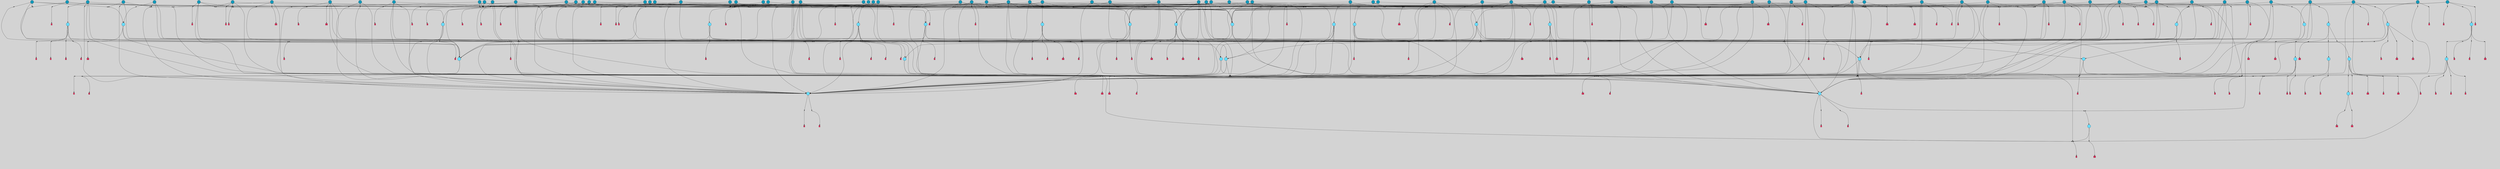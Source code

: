 // File exported with GEGELATI v1.3.1
// On the 2024-04-08 17:41:25
// With the File::TPGGraphDotExporter
digraph{
	graph[pad = "0.212, 0.055" bgcolor = lightgray]
	node[shape=circle style = filled label = ""]
		T7 [fillcolor="#66ddff"]
		T9 [fillcolor="#66ddff"]
		T11 [fillcolor="#66ddff"]
		T24 [fillcolor="#66ddff"]
		T59 [fillcolor="#66ddff"]
		T95 [fillcolor="#66ddff"]
		T102 [fillcolor="#66ddff"]
		T111 [fillcolor="#66ddff"]
		T214 [fillcolor="#66ddff"]
		T242 [fillcolor="#66ddff"]
		T258 [fillcolor="#66ddff"]
		T283 [fillcolor="#66ddff"]
		T320 [fillcolor="#66ddff"]
		T321 [fillcolor="#66ddff"]
		T322 [fillcolor="#66ddff"]
		T323 [fillcolor="#1199bb"]
		T324 [fillcolor="#66ddff"]
		T325 [fillcolor="#66ddff"]
		T326 [fillcolor="#66ddff"]
		T327 [fillcolor="#66ddff"]
		T407 [fillcolor="#66ddff"]
		T415 [fillcolor="#1199bb"]
		T20 [fillcolor="#1199bb"]
		T424 [fillcolor="#1199bb"]
		T429 [fillcolor="#66ddff"]
		T440 [fillcolor="#66ddff"]
		T466 [fillcolor="#1199bb"]
		T487 [fillcolor="#66ddff"]
		T488 [fillcolor="#1199bb"]
		T504 [fillcolor="#1199bb"]
		T506 [fillcolor="#1199bb"]
		T517 [fillcolor="#1199bb"]
		T532 [fillcolor="#1199bb"]
		T537 [fillcolor="#1199bb"]
		T538 [fillcolor="#1199bb"]
		T540 [fillcolor="#66ddff"]
		T542 [fillcolor="#1199bb"]
		T543 [fillcolor="#1199bb"]
		T552 [fillcolor="#66ddff"]
		T556 [fillcolor="#66ddff"]
		T558 [fillcolor="#1199bb"]
		T560 [fillcolor="#1199bb"]
		T561 [fillcolor="#1199bb"]
		T566 [fillcolor="#1199bb"]
		T569 [fillcolor="#1199bb"]
		T570 [fillcolor="#1199bb"]
		T572 [fillcolor="#66ddff"]
		T577 [fillcolor="#1199bb"]
		T581 [fillcolor="#1199bb"]
		T583 [fillcolor="#1199bb"]
		T584 [fillcolor="#1199bb"]
		T585 [fillcolor="#66ddff"]
		T586 [fillcolor="#1199bb"]
		T589 [fillcolor="#1199bb"]
		T592 [fillcolor="#66ddff"]
		T594 [fillcolor="#1199bb"]
		T595 [fillcolor="#1199bb"]
		T597 [fillcolor="#1199bb"]
		T598 [fillcolor="#1199bb"]
		T599 [fillcolor="#1199bb"]
		T600 [fillcolor="#1199bb"]
		T602 [fillcolor="#1199bb"]
		T603 [fillcolor="#1199bb"]
		T606 [fillcolor="#1199bb"]
		T610 [fillcolor="#1199bb"]
		T612 [fillcolor="#1199bb"]
		T614 [fillcolor="#1199bb"]
		T615 [fillcolor="#1199bb"]
		T616 [fillcolor="#1199bb"]
		T618 [fillcolor="#1199bb"]
		T619 [fillcolor="#1199bb"]
		T620 [fillcolor="#66ddff"]
		T622 [fillcolor="#1199bb"]
		T550 [fillcolor="#1199bb"]
		T623 [fillcolor="#66ddff"]
		T624 [fillcolor="#66ddff"]
		T625 [fillcolor="#66ddff"]
		T629 [fillcolor="#1199bb"]
		T630 [fillcolor="#1199bb"]
		T634 [fillcolor="#1199bb"]
		T639 [fillcolor="#1199bb"]
		T641 [fillcolor="#1199bb"]
		T642 [fillcolor="#1199bb"]
		T646 [fillcolor="#1199bb"]
		T647 [fillcolor="#1199bb"]
		T648 [fillcolor="#1199bb"]
		T649 [fillcolor="#1199bb"]
		T650 [fillcolor="#1199bb"]
		T651 [fillcolor="#1199bb"]
		T459 [fillcolor="#1199bb"]
		T652 [fillcolor="#1199bb"]
		T653 [fillcolor="#1199bb"]
		T655 [fillcolor="#1199bb"]
		T656 [fillcolor="#1199bb"]
		T657 [fillcolor="#1199bb"]
		T658 [fillcolor="#1199bb"]
		T659 [fillcolor="#1199bb"]
		T660 [fillcolor="#1199bb"]
		T661 [fillcolor="#1199bb"]
		T662 [fillcolor="#1199bb"]
		T663 [fillcolor="#1199bb"]
		T664 [fillcolor="#1199bb"]
		T665 [fillcolor="#1199bb"]
		T666 [fillcolor="#1199bb"]
		T667 [fillcolor="#1199bb"]
		T668 [fillcolor="#1199bb"]
		T669 [fillcolor="#1199bb"]
		T670 [fillcolor="#1199bb"]
		T671 [fillcolor="#1199bb"]
		T672 [fillcolor="#1199bb"]
		T673 [fillcolor="#1199bb"]
		T674 [fillcolor="#1199bb"]
		T675 [fillcolor="#1199bb"]
		T676 [fillcolor="#1199bb"]
		T677 [fillcolor="#1199bb"]
		T678 [fillcolor="#1199bb"]
		T679 [fillcolor="#1199bb"]
		P7006 [fillcolor="#cccccc" shape=point] //-3|
		I7006 [shape=box style=invis label="1|6&2|7#0|7&#92;n10|2&0|7#1|3&#92;n9|6&2|7#2|2&#92;n5|3&0|7#0|7&#92;n1|6&2|3#0|0&#92;n2|3&2|3#2|2&#92;n5|1&2|6#0|6&#92;n"]
		P7006 -> I7006[style=invis]
		A5053 [fillcolor="#ff3366" shape=box margin=0.03 width=0 height=0 label="7"]
		T7 -> P7006 -> A5053
		P7007 [fillcolor="#cccccc" shape=point] //5|
		I7007 [shape=box style=invis label="0|5&2|3#0|1&#92;n0|6&2|1#2|4&#92;n6|2&2|6#0|7&#92;n7|4&0|3#0|1&#92;n5|4&0|7#1|6&#92;n9|1&0|5#2|2&#92;n6|3&2|3#1|7&#92;n11|7&2|4#1|6&#92;n2|5&0|1#0|0&#92;n4|7&0|0#0|2&#92;n6|2&0|6#0|0&#92;n2|1&2|6#2|4&#92;n10|0&2|0#1|0&#92;n6|6&2|4#0|6&#92;n"]
		P7007 -> I7007[style=invis]
		A5054 [fillcolor="#ff3366" shape=box margin=0.03 width=0 height=0 label="8"]
		T7 -> P7007 -> A5054
		P7008 [fillcolor="#cccccc" shape=point] //-6|
		I7008 [shape=box style=invis label="11|1&0|7#2|0&#92;n10|4&0|1#1|0&#92;n4|3&2|4#2|1&#92;n0|5&2|0#0|0&#92;n6|1&0|0#0|3&#92;n8|2&2|0#0|4&#92;n11|4&2|0#1|6&#92;n7|0&2|6#2|3&#92;n5|3&2|6#2|0&#92;n2|0&2|0#0|4&#92;n"]
		P7008 -> I7008[style=invis]
		A5055 [fillcolor="#ff3366" shape=box margin=0.03 width=0 height=0 label="9"]
		T9 -> P7008 -> A5055
		P7009 [fillcolor="#cccccc" shape=point] //2|
		I7009 [shape=box style=invis label="6|3&2|7#1|4&#92;n8|6&0|0#2|5&#92;n2|1&0|2#0|3&#92;n8|7&0|6#0|4&#92;n2|1&2|0#0|1&#92;n0|0&2|2#2|3&#92;n6|6&0|7#2|1&#92;n6|1&0|7#2|6&#92;n5|4&2|7#0|4&#92;n0|3&0|4#2|0&#92;n11|0&2|0#2|5&#92;n4|5&2|5#2|4&#92;n5|7&0|6#0|4&#92;n9|7&2|5#0|3&#92;n5|4&2|1#0|3&#92;n5|3&0|1#1|7&#92;n0|4&0|3#2|5&#92;n"]
		P7009 -> I7009[style=invis]
		A5056 [fillcolor="#ff3366" shape=box margin=0.03 width=0 height=0 label="10"]
		T9 -> P7009 -> A5056
		P7010 [fillcolor="#cccccc" shape=point] //6|
		I7010 [shape=box style=invis label="3|0&2|7#2|2&#92;n3|2&0|4#2|5&#92;n5|1&0|2#1|0&#92;n8|7&0|1#2|0&#92;n8|5&0|3#0|6&#92;n0|2&0|2#2|3&#92;n1|5&2|5#0|5&#92;n5|6&0|6#0|7&#92;n6|7&0|0#2|6&#92;n1|2&2|3#0|0&#92;n7|7&2|3#0|4&#92;n0|7&2|7#0|6&#92;n1|0&2|2#2|7&#92;n4|4&0|1#0|0&#92;n"]
		P7010 -> I7010[style=invis]
		A5057 [fillcolor="#ff3366" shape=box margin=0.03 width=0 height=0 label="11"]
		T11 -> P7010 -> A5057
		P7011 [fillcolor="#cccccc" shape=point] //-4|
		I7011 [shape=box style=invis label="4|1&0|4#2|6&#92;n1|2&2|2#2|0&#92;n1|2&2|0#0|6&#92;n8|4&2|3#2|5&#92;n5|5&2|1#1|0&#92;n"]
		P7011 -> I7011[style=invis]
		A5058 [fillcolor="#ff3366" shape=box margin=0.03 width=0 height=0 label="12"]
		T11 -> P7011 -> A5058
		P7012 [fillcolor="#cccccc" shape=point] //1|
		I7012 [shape=box style=invis label="5|1&0|6#2|7&#92;n2|4&0|4#2|2&#92;n0|6&0|5#0|4&#92;n10|6&2|5#1|6&#92;n9|3&0|1#1|7&#92;n10|3&2|2#1|0&#92;n5|0&0|0#2|1&#92;n11|3&2|3#1|5&#92;n10|3&0|1#1|0&#92;n2|4&0|1#0|1&#92;n0|2&0|3#2|4&#92;n9|2&2|1#2|5&#92;n11|7&2|6#2|6&#92;n"]
		P7012 -> I7012[style=invis]
		T24 -> P7012 -> T7
		P7013 [fillcolor="#cccccc" shape=point] //5|
		I7013 [shape=box style=invis label="3|0&2|0#0|1&#92;n3|0&0|7#0|1&#92;n5|3&0|2#2|6&#92;n4|4&2|4#2|6&#92;n11|2&0|7#1|6&#92;n2|7&2|2#2|5&#92;n9|3&2|6#2|7&#92;n7|7&0|0#0|4&#92;n6|1&2|4#2|3&#92;n5|4&2|0#1|6&#92;n1|3&0|7#0|4&#92;n"]
		P7013 -> I7013[style=invis]
		A5059 [fillcolor="#ff3366" shape=box margin=0.03 width=0 height=0 label="7"]
		T24 -> P7013 -> A5059
		P7014 [fillcolor="#cccccc" shape=point] //-2|
		I7014 [shape=box style=invis label="4|1&0|4#0|3&#92;n4|2&0|5#2|0&#92;n5|5&2|6#0|5&#92;n1|4&0|1#0|2&#92;n6|3&2|7#1|5&#92;n0|4&2|0#0|3&#92;n8|5&2|5#1|2&#92;n10|7&2|7#1|1&#92;n3|4&0|0#2|1&#92;n3|6&2|5#2|5&#92;n8|3&0|1#0|7&#92;n10|0&2|7#1|3&#92;n4|1&2|4#0|1&#92;n9|3&2|0#0|4&#92;n3|6&2|0#0|4&#92;n1|2&0|6#2|1&#92;n4|0&2|1#2|2&#92;n"]
		P7014 -> I7014[style=invis]
		A5060 [fillcolor="#ff3366" shape=box margin=0.03 width=0 height=0 label="14"]
		T24 -> P7014 -> A5060
		P7015 [fillcolor="#cccccc" shape=point] //8|
		I7015 [shape=box style=invis label="9|0&0|1#2|0&#92;n10|1&2|5#1|4&#92;n8|2&2|6#0|4&#92;n4|5&0|3#0|1&#92;n2|4&2|5#2|3&#92;n4|2&2|2#0|2&#92;n7|5&0|2#0|0&#92;n8|2&2|1#1|3&#92;n8|7&0|7#2|1&#92;n1|1&0|0#0|7&#92;n5|6&2|5#1|0&#92;n6|3&2|5#0|0&#92;n11|4&0|3#2|6&#92;n1|2&2|4#0|7&#92;n5|6&0|1#2|0&#92;n11|3&0|2#0|7&#92;n"]
		P7015 -> I7015[style=invis]
		A5061 [fillcolor="#ff3366" shape=box margin=0.03 width=0 height=0 label="6"]
		T59 -> P7015 -> A5061
		T59 -> P7013
		T59 -> P7008
		T59 -> P7013
		P7016 [fillcolor="#cccccc" shape=point] //4|
		I7016 [shape=box style=invis label="4|3&0|6#0|3&#92;n5|7&2|3#2|2&#92;n5|6&0|7#1|2&#92;n1|4&2|6#0|3&#92;n8|4&2|1#2|5&#92;n9|5&2|4#1|4&#92;n2|4&0|5#0|7&#92;n10|0&0|6#1|3&#92;n3|0&0|6#0|2&#92;n2|7&2|7#2|6&#92;n5|2&0|5#1|5&#92;n10|4&2|5#1|7&#92;n4|0&0|4#2|4&#92;n11|1&0|4#2|6&#92;n10|6&2|0#1|4&#92;n9|7&0|3#1|4&#92;n4|5&2|7#0|6&#92;n11|5&2|6#2|3&#92;n0|3&0|5#0|1&#92;n"]
		P7016 -> I7016[style=invis]
		A5062 [fillcolor="#ff3366" shape=box margin=0.03 width=0 height=0 label="13"]
		T95 -> P7016 -> A5062
		P7017 [fillcolor="#cccccc" shape=point] //8|
		I7017 [shape=box style=invis label="9|7&0|5#2|5&#92;n3|3&2|3#0|2&#92;n9|5&2|2#1|0&#92;n2|3&0|6#0|3&#92;n4|4&2|5#2|7&#92;n11|3&2|0#1|5&#92;n6|6&2|1#2|2&#92;n4|6&0|1#2|2&#92;n2|5&2|7#2|2&#92;n7|7&2|2#2|3&#92;n6|5&0|3#2|6&#92;n6|7&0|6#0|2&#92;n"]
		P7017 -> I7017[style=invis]
		A5063 [fillcolor="#ff3366" shape=box margin=0.03 width=0 height=0 label="14"]
		T95 -> P7017 -> A5063
		P7018 [fillcolor="#cccccc" shape=point] //2|
		I7018 [shape=box style=invis label="4|1&0|4#2|6&#92;n5|5&2|1#1|0&#92;n1|0&2|0#0|6&#92;n8|4&2|3#2|5&#92;n"]
		P7018 -> I7018[style=invis]
		T95 -> P7018 -> T11
		P7019 [fillcolor="#cccccc" shape=point] //-9|
		I7019 [shape=box style=invis label="2|0&2|0#2|1&#92;n4|4&2|4#2|6&#92;n9|1&0|3#1|7&#92;n5|3&0|2#2|6&#92;n2|7&2|2#2|5&#92;n5|4&2|0#1|6&#92;n3|0&0|7#0|1&#92;n1|3&0|7#0|4&#92;n11|6&2|2#0|7&#92;n7|7&0|0#0|4&#92;n11|0&0|7#1|6&#92;n9|3&2|6#2|7&#92;n"]
		P7019 -> I7019[style=invis]
		A5064 [fillcolor="#ff3366" shape=box margin=0.03 width=0 height=0 label="7"]
		T95 -> P7019 -> A5064
		P7020 [fillcolor="#cccccc" shape=point] //-8|
		I7020 [shape=box style=invis label="7|5&0|4#2|4&#92;n"]
		P7020 -> I7020[style=invis]
		A5065 [fillcolor="#ff3366" shape=box margin=0.03 width=0 height=0 label="3"]
		T95 -> P7020 -> A5065
		P7021 [fillcolor="#cccccc" shape=point] //7|
		I7021 [shape=box style=invis label="3|3&2|7#0|4&#92;n4|3&2|6#0|3&#92;n8|4&0|6#1|2&#92;n5|6&2|3#0|4&#92;n0|7&2|1#0|5&#92;n8|7&2|2#2|5&#92;n9|1&0|0#1|0&#92;n10|1&2|1#1|4&#92;n10|5&0|6#1|7&#92;n5|2&2|3#0|4&#92;n2|0&2|6#2|7&#92;n1|7&0|1#0|7&#92;n"]
		P7021 -> I7021[style=invis]
		A5066 [fillcolor="#ff3366" shape=box margin=0.03 width=0 height=0 label="2"]
		T102 -> P7021 -> A5066
		T102 -> P7020
		P7022 [fillcolor="#cccccc" shape=point] //8|
		I7022 [shape=box style=invis label="7|0&0|2#1|4&#92;n8|1&2|3#0|5&#92;n0|6&0|5#0|5&#92;n3|7&2|1#0|6&#92;n9|4&2|7#1|6&#92;n1|7&2|5#2|2&#92;n8|5&2|0#0|3&#92;n0|2&0|2#0|0&#92;n3|5&0|2#0|3&#92;n"]
		P7022 -> I7022[style=invis]
		A5067 [fillcolor="#ff3366" shape=box margin=0.03 width=0 height=0 label="5"]
		T102 -> P7022 -> A5067
		P7023 [fillcolor="#cccccc" shape=point] //-5|
		I7023 [shape=box style=invis label="0|0&2|3#0|2&#92;n10|5&0|6#1|3&#92;n7|3&0|6#2|3&#92;n3|4&0|6#0|6&#92;n10|5&0|2#1|1&#92;n5|0&0|1#0|3&#92;n6|6&2|5#1|5&#92;n7|4&0|2#1|7&#92;n5|7&0|1#2|5&#92;n1|5&0|0#0|3&#92;n7|5&2|1#2|6&#92;n9|0&0|2#0|0&#92;n4|0&2|4#0|0&#92;n4|6&0|0#2|3&#92;n3|1&0|6#2|5&#92;n7|7&2|1#2|3&#92;n9|4&2|2#0|6&#92;n"]
		P7023 -> I7023[style=invis]
		T111 -> P7023 -> T9
		P7024 [fillcolor="#cccccc" shape=point] //7|
		I7024 [shape=box style=invis label="7|4&2|1#2|0&#92;n4|1&2|4#2|3&#92;n5|0&2|0#2|2&#92;n6|1&2|4#2|6&#92;n"]
		P7024 -> I7024[style=invis]
		A5068 [fillcolor="#ff3366" shape=box margin=0.03 width=0 height=0 label="9"]
		T111 -> P7024 -> A5068
		P7025 [fillcolor="#cccccc" shape=point] //2|
		I7025 [shape=box style=invis label="3|0&2|0#0|1&#92;n11|2&0|7#1|6&#92;n8|7&2|4#0|5&#92;n5|3&0|2#2|6&#92;n4|4&2|4#2|6&#92;n3|0&0|7#0|1&#92;n2|7&2|2#2|5&#92;n9|3&2|6#2|7&#92;n7|7&0|0#0|4&#92;n6|1&2|4#1|3&#92;n5|4&2|0#1|6&#92;n1|3&0|7#0|4&#92;n"]
		P7025 -> I7025[style=invis]
		A5069 [fillcolor="#ff3366" shape=box margin=0.03 width=0 height=0 label="7"]
		T111 -> P7025 -> A5069
		T111 -> P7008
		P7026 [fillcolor="#cccccc" shape=point] //6|
		I7026 [shape=box style=invis label="9|4&2|7#0|6&#92;n8|4&0|1#1|0&#92;n1|3&0|0#2|1&#92;n2|4&0|6#2|2&#92;n5|1&2|5#0|7&#92;n3|0&0|3#2|6&#92;n2|2&2|6#0|2&#92;n8|4&0|4#2|2&#92;n5|1&2|4#0|3&#92;n9|4&0|6#0|6&#92;n5|0&2|2#1|5&#92;n11|7&0|0#1|1&#92;n0|4&0|3#0|3&#92;n7|7&2|4#2|5&#92;n1|5&0|1#2|1&#92;n"]
		P7026 -> I7026[style=invis]
		A5070 [fillcolor="#ff3366" shape=box margin=0.03 width=0 height=0 label="1"]
		T214 -> P7026 -> A5070
		P7027 [fillcolor="#cccccc" shape=point] //5|
		I7027 [shape=box style=invis label="9|4&2|3#1|3&#92;n0|4&2|4#0|5&#92;n6|1&2|6#2|5&#92;n4|0&0|5#2|0&#92;n"]
		P7027 -> I7027[style=invis]
		A5071 [fillcolor="#ff3366" shape=box margin=0.03 width=0 height=0 label="7"]
		T214 -> P7027 -> A5071
		P7028 [fillcolor="#cccccc" shape=point] //8|
		I7028 [shape=box style=invis label="9|0&0|1#2|0&#92;n10|1&2|5#1|4&#92;n8|2&2|6#0|4&#92;n2|4&2|5#2|3&#92;n4|2&2|2#0|2&#92;n7|5&0|2#0|0&#92;n8|2&2|1#1|3&#92;n8|7&0|7#2|1&#92;n1|1&0|0#0|7&#92;n5|6&2|5#1|0&#92;n6|6&2|5#0|0&#92;n11|4&0|3#2|6&#92;n4|2&2|4#0|7&#92;n5|6&0|1#2|0&#92;n11|3&0|2#0|7&#92;n"]
		P7028 -> I7028[style=invis]
		A5072 [fillcolor="#ff3366" shape=box margin=0.03 width=0 height=0 label="6"]
		T214 -> P7028 -> A5072
		P7029 [fillcolor="#cccccc" shape=point] //10|
		I7029 [shape=box style=invis label="4|5&2|7#2|1&#92;n1|7&2|3#0|6&#92;n3|5&2|2#0|3&#92;n10|3&0|7#1|4&#92;n7|1&0|4#2|6&#92;n10|2&0|3#1|7&#92;n9|5&2|0#0|4&#92;n4|0&0|3#2|7&#92;n11|4&2|6#1|2&#92;n5|4&2|7#0|2&#92;n2|6&2|4#0|0&#92;n6|5&0|7#2|1&#92;n5|3&2|3#1|6&#92;n10|7&2|0#1|2&#92;n"]
		P7029 -> I7029[style=invis]
		A5073 [fillcolor="#ff3366" shape=box margin=0.03 width=0 height=0 label="5"]
		T214 -> P7029 -> A5073
		P7030 [fillcolor="#cccccc" shape=point] //5|
		I7030 [shape=box style=invis label="3|0&2|0#0|1&#92;n3|0&0|7#0|1&#92;n5|3&0|2#2|6&#92;n4|4&2|4#2|6&#92;n11|2&0|7#1|6&#92;n2|7&2|2#2|5&#92;n9|3&2|6#2|7&#92;n7|7&0|0#0|4&#92;n6|1&2|4#2|3&#92;n5|4&2|0#1|6&#92;n1|3&0|7#0|4&#92;n"]
		P7030 -> I7030[style=invis]
		A5074 [fillcolor="#ff3366" shape=box margin=0.03 width=0 height=0 label="7"]
		T214 -> P7030 -> A5074
		P7031 [fillcolor="#cccccc" shape=point] //5|
		I7031 [shape=box style=invis label="1|6&2|7#0|7&#92;n9|2&2|7#2|2&#92;n10|2&0|7#1|3&#92;n5|3&0|7#0|7&#92;n7|0&2|7#2|2&#92;n1|6&2|3#0|0&#92;n2|3&2|3#2|2&#92;n"]
		P7031 -> I7031[style=invis]
		A5075 [fillcolor="#ff3366" shape=box margin=0.03 width=0 height=0 label="7"]
		T242 -> P7031 -> A5075
		P7032 [fillcolor="#cccccc" shape=point] //-8|
		I7032 [shape=box style=invis label="7|5&0|2#2|1&#92;n1|0&2|6#0|0&#92;n7|1&2|6#1|1&#92;n8|7&0|3#1|6&#92;n3|7&2|3#2|4&#92;n"]
		P7032 -> I7032[style=invis]
		A5076 [fillcolor="#ff3366" shape=box margin=0.03 width=0 height=0 label="2"]
		T242 -> P7032 -> A5076
		P7033 [fillcolor="#cccccc" shape=point] //-3|
		I7033 [shape=box style=invis label="1|1&2|1#0|1&#92;n1|4&0|0#2|4&#92;n11|0&2|3#0|2&#92;n11|6&0|4#0|1&#92;n5|2&0|6#1|5&#92;n3|7&2|6#2|7&#92;n7|7&0|1#2|1&#92;n9|5&2|2#2|0&#92;n6|5&2|6#1|4&#92;n0|7&0|5#2|4&#92;n8|1&0|0#2|3&#92;n0|5&0|3#0|5&#92;n2|0&2|4#0|5&#92;n7|5&2|7#1|3&#92;n8|3&0|0#1|2&#92;n"]
		P7033 -> I7033[style=invis]
		A5077 [fillcolor="#ff3366" shape=box margin=0.03 width=0 height=0 label="1"]
		T242 -> P7033 -> A5077
		P7034 [fillcolor="#cccccc" shape=point] //2|
		I7034 [shape=box style=invis label="9|1&2|3#0|1&#92;n5|3&2|4#2|7&#92;n11|0&2|3#0|4&#92;n7|0&2|4#0|4&#92;n5|2&2|0#2|4&#92;n7|3&0|7#0|5&#92;n"]
		P7034 -> I7034[style=invis]
		A5078 [fillcolor="#ff3366" shape=box margin=0.03 width=0 height=0 label="2"]
		T258 -> P7034 -> A5078
		T258 -> P7008
		P7035 [fillcolor="#cccccc" shape=point] //-5|
		I7035 [shape=box style=invis label="8|7&0|3#0|3&#92;n6|4&2|1#0|5&#92;n2|2&2|6#2|0&#92;n4|7&2|0#2|3&#92;n10|5&2|1#1|5&#92;n2|0&0|7#2|0&#92;n5|3&2|2#2|0&#92;n6|7&0|0#1|0&#92;n"]
		P7035 -> I7035[style=invis]
		A5079 [fillcolor="#ff3366" shape=box margin=0.03 width=0 height=0 label="1"]
		T258 -> P7035 -> A5079
		T258 -> P7018
		T258 -> P7031
		P7036 [fillcolor="#cccccc" shape=point] //-10|
		I7036 [shape=box style=invis label="11|0&0|6#2|7&#92;n4|1&2|1#2|5&#92;n4|6&2|3#0|3&#92;n0|2&2|3#2|3&#92;n0|6&0|5#0|4&#92;n3|5&0|3#0|7&#92;n5|3&2|5#0|2&#92;n11|3&0|7#1|1&#92;n10|3&2|2#1|5&#92;n0|7&2|6#2|6&#92;n9|3&0|1#1|7&#92;n2|4&0|1#0|1&#92;n"]
		P7036 -> I7036[style=invis]
		T283 -> P7036 -> T7
		P7037 [fillcolor="#cccccc" shape=point] //3|
		I7037 [shape=box style=invis label="7|2&0|2#2|4&#92;n0|4&0|6#2|7&#92;n9|0&0|1#2|2&#92;n8|6&0|0#1|0&#92;n"]
		P7037 -> I7037[style=invis]
		A5080 [fillcolor="#ff3366" shape=box margin=0.03 width=0 height=0 label="3"]
		T283 -> P7037 -> A5080
		P7038 [fillcolor="#cccccc" shape=point] //1|
		I7038 [shape=box style=invis label="0|4&0|1#0|1&#92;n10|5&2|5#1|6&#92;n7|7&2|5#2|2&#92;n9|5&0|7#2|7&#92;n8|4&0|3#2|7&#92;n11|0&2|3#0|5&#92;n7|0&0|0#0|1&#92;n4|2&0|4#0|5&#92;n5|1&0|6#2|7&#92;n11|3&0|7#1|3&#92;n"]
		P7038 -> I7038[style=invis]
		T283 -> P7038 -> T7
		P7039 [fillcolor="#cccccc" shape=point] //-4|
		I7039 [shape=box style=invis label="4|1&0|4#2|6&#92;n1|2&2|2#2|0&#92;n1|2&2|0#0|6&#92;n8|4&2|3#2|5&#92;n5|5&2|1#1|0&#92;n"]
		P7039 -> I7039[style=invis]
		A5081 [fillcolor="#ff3366" shape=box margin=0.03 width=0 height=0 label="12"]
		T320 -> P7039 -> A5081
		P7040 [fillcolor="#cccccc" shape=point] //-9|
		I7040 [shape=box style=invis label="2|0&2|0#2|1&#92;n4|4&2|4#2|6&#92;n9|1&0|3#1|7&#92;n5|3&0|2#2|6&#92;n2|7&2|2#2|5&#92;n5|4&2|0#1|6&#92;n3|0&0|7#0|1&#92;n1|3&0|7#0|4&#92;n11|6&2|2#0|7&#92;n7|7&0|0#0|4&#92;n11|0&0|7#1|6&#92;n9|3&2|6#2|7&#92;n"]
		P7040 -> I7040[style=invis]
		A5082 [fillcolor="#ff3366" shape=box margin=0.03 width=0 height=0 label="7"]
		T321 -> P7040 -> A5082
		P7041 [fillcolor="#cccccc" shape=point] //6|
		I7041 [shape=box style=invis label="3|0&2|7#2|2&#92;n3|2&0|4#2|5&#92;n5|1&0|2#1|0&#92;n8|7&0|1#2|0&#92;n8|5&0|3#0|6&#92;n0|2&0|2#2|3&#92;n1|5&2|5#0|5&#92;n5|6&0|6#0|7&#92;n6|7&0|0#2|6&#92;n1|2&2|3#0|0&#92;n7|7&2|3#0|4&#92;n0|7&2|7#0|6&#92;n1|0&2|2#2|7&#92;n4|4&0|1#0|0&#92;n"]
		P7041 -> I7041[style=invis]
		A5083 [fillcolor="#ff3366" shape=box margin=0.03 width=0 height=0 label="11"]
		T320 -> P7041 -> A5083
		P7042 [fillcolor="#cccccc" shape=point] //2|
		I7042 [shape=box style=invis label="4|1&0|4#2|6&#92;n5|5&2|1#1|0&#92;n1|0&2|0#0|6&#92;n8|4&2|3#2|5&#92;n"]
		P7042 -> I7042[style=invis]
		T321 -> P7042 -> T320
		P7043 [fillcolor="#cccccc" shape=point] //-3|
		I7043 [shape=box style=invis label="4|5&0|0#0|0&#92;n4|7&0|0#0|2&#92;n0|6&2|1#2|4&#92;n9|1&0|5#2|2&#92;n10|0&2|0#1|0&#92;n6|6&2|4#0|6&#92;n2|5&0|1#0|0&#92;n6|3&2|3#1|7&#92;n11|7&2|4#1|6&#92;n6|2&2|6#0|1&#92;n6|2&0|0#0|0&#92;n9|1&2|6#2|4&#92;n10|4&0|3#1|1&#92;n5|4&2|7#1|6&#92;n"]
		P7043 -> I7043[style=invis]
		T323 -> P7043 -> T321
		P7044 [fillcolor="#cccccc" shape=point] //5|
		I7044 [shape=box style=invis label="0|5&2|3#0|1&#92;n0|6&2|1#2|4&#92;n6|2&2|6#0|7&#92;n7|4&0|3#0|1&#92;n5|4&0|7#1|6&#92;n9|1&0|5#2|2&#92;n6|3&2|3#1|7&#92;n11|7&2|4#1|6&#92;n2|5&0|1#0|0&#92;n4|7&0|0#0|2&#92;n6|2&0|6#0|0&#92;n2|1&2|6#2|4&#92;n10|0&2|0#1|0&#92;n6|6&2|4#0|6&#92;n"]
		P7044 -> I7044[style=invis]
		A5084 [fillcolor="#ff3366" shape=box margin=0.03 width=0 height=0 label="8"]
		T322 -> P7044 -> A5084
		P7045 [fillcolor="#cccccc" shape=point] //8|
		I7045 [shape=box style=invis label="9|7&0|5#2|5&#92;n3|3&2|3#0|2&#92;n9|5&2|2#1|0&#92;n2|3&0|6#0|3&#92;n4|4&2|5#2|7&#92;n11|3&2|0#1|5&#92;n6|6&2|1#2|2&#92;n4|6&0|1#2|2&#92;n2|5&2|7#2|2&#92;n7|7&2|2#2|3&#92;n6|5&0|3#2|6&#92;n6|7&0|6#0|2&#92;n"]
		P7045 -> I7045[style=invis]
		A5085 [fillcolor="#ff3366" shape=box margin=0.03 width=0 height=0 label="14"]
		T321 -> P7045 -> A5085
		P7046 [fillcolor="#cccccc" shape=point] //-3|
		I7046 [shape=box style=invis label="1|6&2|7#0|7&#92;n10|2&0|7#1|3&#92;n9|6&2|7#2|2&#92;n5|3&0|7#0|7&#92;n1|6&2|3#0|0&#92;n2|3&2|3#2|2&#92;n5|1&2|6#0|6&#92;n"]
		P7046 -> I7046[style=invis]
		A5086 [fillcolor="#ff3366" shape=box margin=0.03 width=0 height=0 label="7"]
		T322 -> P7046 -> A5086
		P7047 [fillcolor="#cccccc" shape=point] //-8|
		I7047 [shape=box style=invis label="7|5&0|4#2|4&#92;n"]
		P7047 -> I7047[style=invis]
		A5087 [fillcolor="#ff3366" shape=box margin=0.03 width=0 height=0 label="3"]
		T321 -> P7047 -> A5087
		P7048 [fillcolor="#cccccc" shape=point] //4|
		I7048 [shape=box style=invis label="4|3&0|6#0|3&#92;n5|7&2|3#2|2&#92;n5|6&0|7#1|2&#92;n1|4&2|6#0|3&#92;n8|4&2|1#2|5&#92;n9|5&2|4#1|4&#92;n2|4&0|5#0|7&#92;n10|0&0|6#1|3&#92;n3|0&0|6#0|2&#92;n2|7&2|7#2|6&#92;n5|2&0|5#1|5&#92;n10|4&2|5#1|7&#92;n4|0&0|4#2|4&#92;n11|1&0|4#2|6&#92;n10|6&2|0#1|4&#92;n9|7&0|3#1|4&#92;n4|5&2|7#0|6&#92;n11|5&2|6#2|3&#92;n0|3&0|5#0|1&#92;n"]
		P7048 -> I7048[style=invis]
		A5088 [fillcolor="#ff3366" shape=box margin=0.03 width=0 height=0 label="13"]
		T321 -> P7048 -> A5088
		P7049 [fillcolor="#cccccc" shape=point] //1|
		I7049 [shape=box style=invis label="0|4&0|1#0|1&#92;n10|5&2|5#1|6&#92;n7|7&2|5#2|2&#92;n9|5&0|7#2|7&#92;n8|4&0|3#2|7&#92;n11|0&2|3#0|5&#92;n7|0&0|0#0|1&#92;n4|2&0|4#0|5&#92;n5|1&0|6#2|7&#92;n11|3&0|7#1|3&#92;n"]
		P7049 -> I7049[style=invis]
		T323 -> P7049 -> T322
		P7050 [fillcolor="#cccccc" shape=point] //4|
		I7050 [shape=box style=invis label="4|3&0|6#0|3&#92;n5|7&2|3#2|2&#92;n5|6&0|7#1|2&#92;n1|4&2|6#0|3&#92;n8|4&2|1#2|5&#92;n9|5&2|4#1|4&#92;n2|4&0|5#0|7&#92;n10|0&0|6#1|3&#92;n3|0&0|6#0|2&#92;n2|7&2|7#2|6&#92;n5|2&0|5#1|5&#92;n10|4&2|5#1|7&#92;n4|0&0|4#2|4&#92;n11|1&0|4#2|6&#92;n10|6&2|0#1|4&#92;n9|7&0|3#1|4&#92;n4|5&2|7#0|6&#92;n11|5&2|6#2|3&#92;n0|3&0|5#0|1&#92;n"]
		P7050 -> I7050[style=invis]
		A5089 [fillcolor="#ff3366" shape=box margin=0.03 width=0 height=0 label="13"]
		T323 -> P7050 -> A5089
		P7051 [fillcolor="#cccccc" shape=point] //-9|
		I7051 [shape=box style=invis label="2|0&2|0#2|1&#92;n4|4&2|4#2|6&#92;n9|1&0|3#1|7&#92;n5|3&0|2#2|6&#92;n2|7&2|2#2|5&#92;n5|4&2|0#1|6&#92;n3|0&0|7#0|1&#92;n1|3&0|7#0|4&#92;n11|6&2|2#0|7&#92;n7|7&0|0#0|4&#92;n11|0&0|7#1|6&#92;n9|3&2|6#2|7&#92;n"]
		P7051 -> I7051[style=invis]
		A5090 [fillcolor="#ff3366" shape=box margin=0.03 width=0 height=0 label="7"]
		T325 -> P7051 -> A5090
		P7052 [fillcolor="#cccccc" shape=point] //-4|
		I7052 [shape=box style=invis label="4|1&0|4#2|6&#92;n1|2&2|2#2|0&#92;n1|2&2|0#0|6&#92;n8|4&2|3#2|5&#92;n5|5&2|1#1|0&#92;n"]
		P7052 -> I7052[style=invis]
		A5091 [fillcolor="#ff3366" shape=box margin=0.03 width=0 height=0 label="12"]
		T324 -> P7052 -> A5091
		P7053 [fillcolor="#cccccc" shape=point] //6|
		I7053 [shape=box style=invis label="3|0&2|7#2|2&#92;n3|2&0|4#2|5&#92;n5|1&0|2#1|0&#92;n8|7&0|1#2|0&#92;n8|5&0|3#0|6&#92;n0|2&0|2#2|3&#92;n1|5&2|5#0|5&#92;n5|6&0|6#0|7&#92;n6|7&0|0#2|6&#92;n1|2&2|3#0|0&#92;n7|7&2|3#0|4&#92;n0|7&2|7#0|6&#92;n1|0&2|2#2|7&#92;n4|4&0|1#0|0&#92;n"]
		P7053 -> I7053[style=invis]
		A5092 [fillcolor="#ff3366" shape=box margin=0.03 width=0 height=0 label="11"]
		T324 -> P7053 -> A5092
		P7054 [fillcolor="#cccccc" shape=point] //2|
		I7054 [shape=box style=invis label="4|1&0|4#2|6&#92;n5|5&2|1#1|0&#92;n1|0&2|0#0|6&#92;n8|4&2|3#2|5&#92;n"]
		P7054 -> I7054[style=invis]
		T325 -> P7054 -> T324
		P7055 [fillcolor="#cccccc" shape=point] //4|
		I7055 [shape=box style=invis label="4|3&0|6#0|3&#92;n5|7&2|3#2|2&#92;n5|6&0|7#1|2&#92;n1|4&2|6#0|3&#92;n8|4&2|1#2|5&#92;n9|5&2|4#1|4&#92;n2|4&0|5#0|7&#92;n10|0&0|6#1|3&#92;n3|0&0|6#0|2&#92;n2|7&2|7#2|6&#92;n5|2&0|5#1|5&#92;n10|4&2|5#1|7&#92;n4|0&0|4#2|4&#92;n11|1&0|4#2|6&#92;n10|6&2|0#1|4&#92;n9|7&0|3#1|4&#92;n4|5&2|7#0|6&#92;n11|5&2|6#2|3&#92;n0|3&0|5#0|1&#92;n"]
		P7055 -> I7055[style=invis]
		A5093 [fillcolor="#ff3366" shape=box margin=0.03 width=0 height=0 label="13"]
		T325 -> P7055 -> A5093
		P7056 [fillcolor="#cccccc" shape=point] //-3|
		I7056 [shape=box style=invis label="4|5&0|0#0|0&#92;n4|7&0|0#0|2&#92;n0|6&2|1#2|4&#92;n9|1&0|5#2|2&#92;n10|0&2|0#1|0&#92;n6|6&2|4#0|6&#92;n2|5&0|1#0|0&#92;n6|3&2|3#1|7&#92;n11|7&2|4#1|6&#92;n6|2&2|6#0|1&#92;n6|2&0|0#0|0&#92;n9|1&2|6#2|4&#92;n10|4&0|3#1|1&#92;n5|4&2|7#1|6&#92;n"]
		P7056 -> I7056[style=invis]
		T327 -> P7056 -> T325
		P7057 [fillcolor="#cccccc" shape=point] //5|
		I7057 [shape=box style=invis label="0|5&2|3#0|1&#92;n0|6&2|1#2|4&#92;n6|2&2|6#0|7&#92;n7|4&0|3#0|1&#92;n5|4&0|7#1|6&#92;n9|1&0|5#2|2&#92;n6|3&2|3#1|7&#92;n11|7&2|4#1|6&#92;n2|5&0|1#0|0&#92;n4|7&0|0#0|2&#92;n6|2&0|6#0|0&#92;n2|1&2|6#2|4&#92;n10|0&2|0#1|0&#92;n6|6&2|4#0|6&#92;n"]
		P7057 -> I7057[style=invis]
		A5094 [fillcolor="#ff3366" shape=box margin=0.03 width=0 height=0 label="8"]
		T326 -> P7057 -> A5094
		P7058 [fillcolor="#cccccc" shape=point] //-8|
		I7058 [shape=box style=invis label="7|5&0|4#2|4&#92;n"]
		P7058 -> I7058[style=invis]
		A5095 [fillcolor="#ff3366" shape=box margin=0.03 width=0 height=0 label="3"]
		T325 -> P7058 -> A5095
		P7059 [fillcolor="#cccccc" shape=point] //-3|
		I7059 [shape=box style=invis label="1|6&2|7#0|7&#92;n10|2&0|7#1|3&#92;n9|6&2|7#2|2&#92;n5|3&0|7#0|7&#92;n1|6&2|3#0|0&#92;n2|3&2|3#2|2&#92;n5|1&2|6#0|6&#92;n"]
		P7059 -> I7059[style=invis]
		A5096 [fillcolor="#ff3366" shape=box margin=0.03 width=0 height=0 label="7"]
		T326 -> P7059 -> A5096
		P7060 [fillcolor="#cccccc" shape=point] //8|
		I7060 [shape=box style=invis label="9|7&0|5#2|5&#92;n3|3&2|3#0|2&#92;n9|5&2|2#1|0&#92;n2|3&0|6#0|3&#92;n4|4&2|5#2|7&#92;n11|3&2|0#1|5&#92;n6|6&2|1#2|2&#92;n4|6&0|1#2|2&#92;n2|5&2|7#2|2&#92;n7|7&2|2#2|3&#92;n6|5&0|3#2|6&#92;n6|7&0|6#0|2&#92;n"]
		P7060 -> I7060[style=invis]
		A5097 [fillcolor="#ff3366" shape=box margin=0.03 width=0 height=0 label="14"]
		T325 -> P7060 -> A5097
		P7061 [fillcolor="#cccccc" shape=point] //1|
		I7061 [shape=box style=invis label="0|4&0|1#0|1&#92;n10|5&2|5#1|6&#92;n7|7&2|5#2|2&#92;n9|5&0|7#2|7&#92;n8|4&0|3#2|7&#92;n11|0&2|3#0|5&#92;n7|0&0|0#0|1&#92;n4|2&0|4#0|5&#92;n5|1&0|6#2|7&#92;n11|3&0|7#1|3&#92;n"]
		P7061 -> I7061[style=invis]
		T327 -> P7061 -> T326
		P7062 [fillcolor="#cccccc" shape=point] //4|
		I7062 [shape=box style=invis label="4|3&0|6#0|3&#92;n5|7&2|3#2|2&#92;n5|6&0|7#1|2&#92;n1|4&2|6#0|3&#92;n8|4&2|1#2|5&#92;n9|5&2|4#1|4&#92;n2|4&0|5#0|7&#92;n10|0&0|6#1|3&#92;n3|0&0|6#0|2&#92;n2|7&2|7#2|6&#92;n5|2&0|5#1|5&#92;n10|4&2|5#1|7&#92;n4|0&0|4#2|4&#92;n11|1&0|4#2|6&#92;n10|6&2|0#1|4&#92;n9|7&0|3#1|4&#92;n4|5&2|7#0|6&#92;n11|5&2|6#2|3&#92;n0|3&0|5#0|1&#92;n"]
		P7062 -> I7062[style=invis]
		A5098 [fillcolor="#ff3366" shape=box margin=0.03 width=0 height=0 label="13"]
		T327 -> P7062 -> A5098
		P7063 [fillcolor="#cccccc" shape=point] //-1|
		I7063 [shape=box style=invis label="0|5&2|2#0|0&#92;n11|3&2|3#1|3&#92;n8|5&2|2#1|7&#92;n10|0&0|6#1|2&#92;n9|1&2|5#0|3&#92;n8|0&2|4#2|6&#92;n6|7&0|2#0|3&#92;n9|2&0|7#0|1&#92;n6|2&0|2#2|1&#92;n"]
		P7063 -> I7063[style=invis]
		A5099 [fillcolor="#ff3366" shape=box margin=0.03 width=0 height=0 label="7"]
		T407 -> P7063 -> A5099
		P7064 [fillcolor="#cccccc" shape=point] //-3|
		I7064 [shape=box style=invis label="7|7&0|0#0|4&#92;n11|2&0|7#1|6&#92;n8|7&2|4#0|5&#92;n5|3&0|2#2|6&#92;n4|4&2|4#2|6&#92;n3|0&0|7#0|6&#92;n2|7&2|2#2|5&#92;n9|3&2|6#2|7&#92;n6|7&0|0#0|7&#92;n3|0&2|0#0|1&#92;n6|1&2|4#1|3&#92;n5|4&2|0#1|6&#92;n1|3&0|7#0|4&#92;n"]
		P7064 -> I7064[style=invis]
		T407 -> P7064 -> T59
		P7065 [fillcolor="#cccccc" shape=point] //-5|
		I7065 [shape=box style=invis label="5|3&0|7#0|7&#92;n9|2&2|7#2|2&#92;n1|6&2|7#0|7&#92;n7|6&2|4#0|5&#92;n10|3&0|2#1|1&#92;n9|2&0|7#1|3&#92;n1|6&0|3#0|1&#92;n4|0&0|2#2|2&#92;n7|0&2|7#2|2&#92;n5|1&2|6#0|3&#92;n2|3&2|3#2|2&#92;n"]
		P7065 -> I7065[style=invis]
		T407 -> P7065 -> T102
		P7066 [fillcolor="#cccccc" shape=point] //1|
		I7066 [shape=box style=invis label="9|3&2|0#0|4&#92;n4|2&0|5#2|0&#92;n10|7&2|7#1|1&#92;n6|3&2|6#1|5&#92;n8|3&2|5#1|2&#92;n4|0&2|1#2|2&#92;n4|1&0|4#0|3&#92;n3|6&2|5#2|5&#92;n8|3&0|1#0|7&#92;n4|0&2|4#0|1&#92;n3|4&0|0#2|1&#92;n3|2&0|7#2|1&#92;n1|4&0|1#0|2&#92;n"]
		P7066 -> I7066[style=invis]
		A5100 [fillcolor="#ff3366" shape=box margin=0.03 width=0 height=0 label="14"]
		T407 -> P7066 -> A5100
		P7067 [fillcolor="#cccccc" shape=point] //3|
		I7067 [shape=box style=invis label="5|4&2|7#0|4&#92;n0|4&0|3#2|5&#92;n8|6&0|0#2|5&#92;n2|1&0|2#0|3&#92;n9|7&0|6#0|4&#92;n0|0&2|2#2|3&#92;n6|6&0|7#2|1&#92;n6|1&0|7#2|6&#92;n0|3&0|4#2|0&#92;n11|0&2|0#2|5&#92;n4|5&2|5#2|4&#92;n5|3&0|1#1|7&#92;n9|7&2|2#0|3&#92;n5|4&2|1#0|3&#92;n5|0&0|6#0|4&#92;n0|0&0|1#2|0&#92;n"]
		P7067 -> I7067[style=invis]
		A5101 [fillcolor="#ff3366" shape=box margin=0.03 width=0 height=0 label="10"]
		T407 -> P7067 -> A5101
		P7068 [fillcolor="#cccccc" shape=point] //6|
		I7068 [shape=box style=invis label="5|3&0|7#0|7&#92;n10|2&0|7#1|3&#92;n1|6&2|7#0|7&#92;n2|3&2|3#2|2&#92;n1|4&0|3#2|4&#92;n0|0&2|7#2|2&#92;n"]
		P7068 -> I7068[style=invis]
		A5102 [fillcolor="#ff3366" shape=box margin=0.03 width=0 height=0 label="7"]
		T415 -> P7068 -> A5102
		P7069 [fillcolor="#cccccc" shape=point] //7|
		I7069 [shape=box style=invis label="2|0&2|1#2|0&#92;n9|1&0|6#0|3&#92;n11|7&0|4#1|0&#92;n"]
		P7069 -> I7069[style=invis]
		T415 -> P7069 -> T111
		P7070 [fillcolor="#cccccc" shape=point] //-9|
		I7070 [shape=box style=invis label="4|7&0|0#0|2&#92;n6|2&0|1#0|0&#92;n6|2&2|6#0|7&#92;n9|0&2|7#1|1&#92;n7|4&0|3#0|1&#92;n10|6&2|1#1|1&#92;n9|1&0|5#2|2&#92;n5|4&0|7#2|6&#92;n2|5&0|1#0|0&#92;n0|5&2|5#0|1&#92;n11|7&2|4#1|6&#92;n2|1&2|6#2|4&#92;n10|0&0|0#1|0&#92;n6|6&2|4#0|6&#92;n"]
		P7070 -> I7070[style=invis]
		T415 -> P7070 -> T214
		P7071 [fillcolor="#cccccc" shape=point] //9|
		I7071 [shape=box style=invis label="5|6&0|4#1|1&#92;n5|5&0|5#2|3&#92;n6|1&2|5#0|5&#92;n6|0&0|1#1|0&#92;n"]
		P7071 -> I7071[style=invis]
		T415 -> P7071 -> T7
		P7072 [fillcolor="#cccccc" shape=point] //-8|
		I7072 [shape=box style=invis label="5|2&2|5#0|6&#92;n7|7&2|7#2|5&#92;n10|7&0|7#1|3&#92;n9|7&0|0#0|4&#92;n11|1&0|1#2|0&#92;n8|4&0|4#1|0&#92;n1|6&2|2#0|0&#92;n0|6&0|1#2|2&#92;n11|1&0|7#0|3&#92;n7|7&0|5#2|3&#92;n5|4&0|1#2|2&#92;n1|3&0|1#2|4&#92;n5|3&2|7#0|2&#92;n4|0&0|6#2|7&#92;n"]
		P7072 -> I7072[style=invis]
		T415 -> P7072 -> T7
		P7073 [fillcolor="#cccccc" shape=point] //-2|
		I7073 [shape=box style=invis label="3|5&2|6#2|3&#92;n3|2&0|0#0|0&#92;n8|0&2|0#0|1&#92;n"]
		P7073 -> I7073[style=invis]
		A5103 [fillcolor="#ff3366" shape=box margin=0.03 width=0 height=0 label="3"]
		T20 -> P7073 -> A5103
		P7074 [fillcolor="#cccccc" shape=point] //5|
		I7074 [shape=box style=invis label="4|4&2|4#2|6&#92;n3|0&0|7#0|1&#92;n5|3&0|2#2|6&#92;n3|0&2|0#2|1&#92;n11|2&0|7#1|6&#92;n9|3&2|6#2|7&#92;n7|7&0|0#0|4&#92;n6|1&2|4#2|3&#92;n5|4&2|0#1|6&#92;n1|3&0|7#0|4&#92;n"]
		P7074 -> I7074[style=invis]
		T20 -> P7074 -> T407
		P7075 [fillcolor="#cccccc" shape=point] //4|
		I7075 [shape=box style=invis label="2|2&0|1#2|4&#92;n3|7&2|2#0|7&#92;n6|5&2|4#1|3&#92;n7|0&0|7#1|3&#92;n10|7&0|0#1|2&#92;n"]
		P7075 -> I7075[style=invis]
		T20 -> P7075 -> T111
		T20 -> P7013
		T20 -> P7008
		P7076 [fillcolor="#cccccc" shape=point] //0|
		I7076 [shape=box style=invis label="7|3&2|1#0|0&#92;n11|7&0|3#1|2&#92;n1|2&0|3#0|5&#92;n9|1&2|3#0|1&#92;n8|0&2|2#0|4&#92;n5|2&2|0#2|4&#92;n"]
		P7076 -> I7076[style=invis]
		A5104 [fillcolor="#ff3366" shape=box margin=0.03 width=0 height=0 label="2"]
		T424 -> P7076 -> A5104
		P7077 [fillcolor="#cccccc" shape=point] //9|
		I7077 [shape=box style=invis label="7|1&2|2#2|5&#92;n1|0&2|5#2|1&#92;n11|6&0|4#0|1&#92;n10|6&0|3#1|6&#92;n7|1&0|0#2|6&#92;n4|0&2|6#0|1&#92;n4|6&0|4#2|7&#92;n10|0&2|3#1|0&#92;n1|0&2|3#0|7&#92;n1|6&2|0#0|5&#92;n6|2&0|1#0|7&#92;n9|2&0|3#2|7&#92;n5|3&0|6#0|6&#92;n3|1&0|3#0|5&#92;n1|7&2|5#2|3&#92;n8|1&2|7#0|6&#92;n10|3&2|0#1|4&#92;n7|6&2|4#0|2&#92;n7|4&2|6#0|3&#92;n"]
		P7077 -> I7077[style=invis]
		T424 -> P7077 -> T7
		T424 -> P7069
		P7078 [fillcolor="#cccccc" shape=point] //-5|
		I7078 [shape=box style=invis label="0|0&2|3#2|3&#92;n9|3&2|7#2|3&#92;n2|0&0|0#0|3&#92;n9|4&2|3#2|3&#92;n6|4&0|0#2|4&#92;n11|0&2|0#2|2&#92;n7|5&2|5#0|0&#92;n7|4&0|2#2|5&#92;n4|5&0|2#2|0&#92;n0|4&0|5#2|5&#92;n8|3&0|4#1|4&#92;n8|6&0|0#2|5&#92;n4|5&2|5#0|3&#92;n4|0&0|0#2|2&#92;n8|7&0|6#0|4&#92;n5|4&2|7#2|4&#92;n2|7&0|2#0|3&#92;n0|7&2|0#0|7&#92;n"]
		P7078 -> I7078[style=invis]
		A5105 [fillcolor="#ff3366" shape=box margin=0.03 width=0 height=0 label="10"]
		T424 -> P7078 -> A5105
		P7079 [fillcolor="#cccccc" shape=point] //6|
		I7079 [shape=box style=invis label="0|5&2|3#0|1&#92;n0|6&2|1#2|4&#92;n9|1&0|5#2|2&#92;n7|4&0|3#0|1&#92;n5|4&0|7#1|6&#92;n2|5&0|1#0|0&#92;n6|3&2|3#1|7&#92;n11|7&2|4#1|6&#92;n6|2&2|6#0|1&#92;n4|7&0|0#0|2&#92;n6|2&0|6#0|0&#92;n9|1&2|6#2|4&#92;n10|0&2|0#1|0&#92;n6|6&2|4#0|6&#92;n"]
		P7079 -> I7079[style=invis]
		A5106 [fillcolor="#ff3366" shape=box margin=0.03 width=0 height=0 label="8"]
		T424 -> P7079 -> A5106
		P7080 [fillcolor="#cccccc" shape=point] //4|
		I7080 [shape=box style=invis label="8|5&2|3#2|1&#92;n10|1&0|3#1|6&#92;n7|1&2|6#1|3&#92;n4|1&0|6#0|0&#92;n11|1&0|2#0|3&#92;n2|0&2|1#2|7&#92;n"]
		P7080 -> I7080[style=invis]
		A5107 [fillcolor="#ff3366" shape=box margin=0.03 width=0 height=0 label="2"]
		T429 -> P7080 -> A5107
		P7081 [fillcolor="#cccccc" shape=point] //1|
		I7081 [shape=box style=invis label="9|7&0|2#2|2&#92;n6|5&0|1#1|0&#92;n2|2&0|0#2|1&#92;n4|3&2|2#2|3&#92;n2|5&2|2#0|0&#92;n10|7&0|5#1|1&#92;n9|5&2|7#2|5&#92;n7|7&2|5#2|5&#92;n8|0&2|4#0|1&#92;n5|4&2|0#0|2&#92;n2|5&2|2#2|6&#92;n4|4&0|2#2|1&#92;n7|2&2|4#0|0&#92;n10|0&2|2#1|1&#92;n10|4&2|3#1|0&#92;n"]
		P7081 -> I7081[style=invis]
		A5108 [fillcolor="#ff3366" shape=box margin=0.03 width=0 height=0 label="1"]
		T429 -> P7081 -> A5108
		P7082 [fillcolor="#cccccc" shape=point] //-8|
		I7082 [shape=box style=invis label="11|7&2|0#2|0&#92;n5|5&2|7#2|7&#92;n8|6&2|7#1|2&#92;n1|7&0|3#0|6&#92;n4|0&2|1#2|2&#92;n9|0&0|2#0|0&#92;n10|1&0|5#1|6&#92;n0|0&2|3#2|0&#92;n3|2&0|1#2|6&#92;n0|1&2|4#0|0&#92;n"]
		P7082 -> I7082[style=invis]
		A5109 [fillcolor="#ff3366" shape=box margin=0.03 width=0 height=0 label="6"]
		T429 -> P7082 -> A5109
		P7083 [fillcolor="#cccccc" shape=point] //-7|
		I7083 [shape=box style=invis label="7|3&0|6#2|5&#92;n10|5&0|5#1|0&#92;n1|0&2|4#0|3&#92;n"]
		P7083 -> I7083[style=invis]
		T429 -> P7083 -> T7
		P7084 [fillcolor="#cccccc" shape=point] //-2|
		I7084 [shape=box style=invis label="3|1&2|6#2|5&#92;n4|5&0|4#0|6&#92;n7|1&0|6#2|2&#92;n2|6&0|6#2|0&#92;n7|7&0|0#1|0&#92;n3|7&0|7#0|1&#92;n1|3&2|2#2|0&#92;n3|6&0|5#0|0&#92;n4|0&2|7#0|4&#92;n9|4&2|2#0|1&#92;n3|1&2|5#0|7&#92;n"]
		P7084 -> I7084[style=invis]
		A5110 [fillcolor="#ff3366" shape=box margin=0.03 width=0 height=0 label="1"]
		T429 -> P7084 -> A5110
		P7085 [fillcolor="#cccccc" shape=point] //2|
		I7085 [shape=box style=invis label="0|6&0|7#0|4&#92;n6|7&2|6#2|6&#92;n11|3&0|7#1|6&#92;n11|1&0|6#2|7&#92;n2|4&0|1#0|1&#92;n10|6&2|5#1|6&#92;n11|3&0|1#1|7&#92;n10|0&2|3#1|5&#92;n"]
		P7085 -> I7085[style=invis]
		T440 -> P7085 -> T7
		P7086 [fillcolor="#cccccc" shape=point] //-9|
		I7086 [shape=box style=invis label="2|0&2|3#2|0&#92;n11|7&0|4#1|0&#92;n"]
		P7086 -> I7086[style=invis]
		T440 -> P7086 -> T111
		T440 -> P7013
		P7087 [fillcolor="#cccccc" shape=point] //-3|
		I7087 [shape=box style=invis label="4|5&0|0#0|0&#92;n4|7&0|0#0|2&#92;n6|3&2|3#1|7&#92;n9|1&0|5#2|2&#92;n6|2&0|0#0|0&#92;n2|5&0|1#0|0&#92;n0|6&2|1#2|4&#92;n11|7&2|4#1|6&#92;n6|2&2|6#0|1&#92;n10|0&2|0#1|5&#92;n9|1&2|6#2|4&#92;n10|0&0|3#1|1&#92;n5|4&2|7#1|6&#92;n"]
		P7087 -> I7087[style=invis]
		T466 -> P7087 -> T321
		T466 -> P7049
		P7088 [fillcolor="#cccccc" shape=point] //2|
		I7088 [shape=box style=invis label="9|1&2|3#0|1&#92;n3|6&2|5#2|7&#92;n7|1&2|2#2|6&#92;n1|2&0|3#0|5&#92;n7|0&2|2#1|4&#92;n7|3&2|7#0|0&#92;n7|6&2|5#0|7&#92;n"]
		P7088 -> I7088[style=invis]
		A5111 [fillcolor="#ff3366" shape=box margin=0.03 width=0 height=0 label="2"]
		T466 -> P7088 -> A5111
		P7089 [fillcolor="#cccccc" shape=point] //-6|
		I7089 [shape=box style=invis label="7|0&2|1#2|0&#92;n9|7&2|1#1|7&#92;n11|0&0|7#0|4&#92;n6|6&0|2#1|1&#92;n2|2&2|5#0|0&#92;n10|1&2|5#1|5&#92;n1|3&2|2#2|0&#92;n4|7&0|4#2|3&#92;n5|7&0|0#2|1&#92;n8|2&0|1#1|4&#92;n4|1&0|3#0|2&#92;n10|2&2|6#1|5&#92;n1|1&2|3#2|2&#92;n"]
		P7089 -> I7089[style=invis]
		T466 -> P7089 -> T440
		P7090 [fillcolor="#cccccc" shape=point] //1|
		I7090 [shape=box style=invis label="3|0&2|0#0|1&#92;n2|5&0|2#0|2&#92;n5|3&0|2#2|6&#92;n4|6&2|7#0|0&#92;n4|4&2|0#2|6&#92;n3|3&0|6#0|1&#92;n11|2&0|7#1|6&#92;n1|3&0|7#0|4&#92;n6|1&2|4#2|3&#92;n7|7&0|0#0|4&#92;n3|0&0|7#0|1&#92;n9|5&2|6#2|7&#92;n"]
		P7090 -> I7090[style=invis]
		A5112 [fillcolor="#ff3366" shape=box margin=0.03 width=0 height=0 label="7"]
		T487 -> P7090 -> A5112
		P7091 [fillcolor="#cccccc" shape=point] //7|
		I7091 [shape=box style=invis label="10|3&0|1#1|4&#92;n11|1&2|0#1|0&#92;n11|3&2|3#0|5&#92;n10|1&0|5#1|6&#92;n8|1&0|6#2|4&#92;n6|2&2|5#1|4&#92;n4|0&2|5#2|0&#92;n"]
		P7091 -> I7091[style=invis]
		T487 -> P7091 -> T7
		T487 -> P7069
		P7092 [fillcolor="#cccccc" shape=point] //6|
		I7092 [shape=box style=invis label="7|0&2|5#1|2&#92;n10|6&2|1#1|3&#92;n7|5&0|2#0|7&#92;n10|7&0|1#1|5&#92;n4|6&2|5#0|5&#92;n4|4&0|7#2|7&#92;n"]
		P7092 -> I7092[style=invis]
		A5113 [fillcolor="#ff3366" shape=box margin=0.03 width=0 height=0 label="7"]
		T488 -> P7092 -> A5113
		T488 -> P7079
		T488 -> P7077
		P7093 [fillcolor="#cccccc" shape=point] //4|
		I7093 [shape=box style=invis label="7|2&2|3#1|3&#92;n10|7&0|0#1|2&#92;n3|7&2|2#0|7&#92;n8|5&2|4#1|3&#92;n7|0&0|7#1|3&#92;n2|2&0|1#2|4&#92;n"]
		P7093 -> I7093[style=invis]
		T488 -> P7093 -> T111
		P7094 [fillcolor="#cccccc" shape=point] //-9|
		I7094 [shape=box style=invis label="4|7&2|6#0|5&#92;n11|3&0|2#2|6&#92;n10|2&2|4#1|6&#92;n3|0&2|6#2|7&#92;n4|3&0|5#0|7&#92;n2|3&0|7#0|7&#92;n10|6&0|7#1|5&#92;n10|1&2|2#1|1&#92;n1|7&0|3#2|6&#92;n"]
		P7094 -> I7094[style=invis]
		A5114 [fillcolor="#ff3366" shape=box margin=0.03 width=0 height=0 label="4"]
		T488 -> P7094 -> A5114
		T504 -> P7087
		T504 -> P7049
		T504 -> P7089
		P7095 [fillcolor="#cccccc" shape=point] //2|
		I7095 [shape=box style=invis label="6|6&2|2#2|4&#92;n8|5&0|3#2|4&#92;n10|0&2|5#1|2&#92;n2|5&0|1#0|2&#92;n6|5&2|4#1|6&#92;n5|4&0|7#2|1&#92;n7|3&0|0#1|5&#92;n9|5&2|2#0|4&#92;n"]
		P7095 -> I7095[style=invis]
		A5115 [fillcolor="#ff3366" shape=box margin=0.03 width=0 height=0 label="3"]
		T504 -> P7095 -> A5115
		T506 -> P7069
		T506 -> P7030
		T506 -> P7075
		P7096 [fillcolor="#cccccc" shape=point] //8|
		I7096 [shape=box style=invis label="9|7&0|0#2|2&#92;n11|7&2|2#1|0&#92;n9|5&2|7#2|7&#92;n8|7&0|4#2|0&#92;n3|3&2|2#0|6&#92;n5|6&0|0#1|0&#92;n10|0&0|5#1|1&#92;n1|5&0|5#2|0&#92;n"]
		P7096 -> I7096[style=invis]
		T506 -> P7096 -> T7
		T517 -> P7049
		T517 -> P7089
		T517 -> P7049
		P7097 [fillcolor="#cccccc" shape=point] //-10|
		I7097 [shape=box style=invis label="2|4&0|1#0|1&#92;n10|6&2|5#1|6&#92;n10|3&0|1#1|0&#92;n9|3&0|1#1|7&#92;n3|0&0|0#0|1&#92;n0|7&0|5#2|4&#92;n5|1&0|6#2|7&#92;n10|3&2|2#1|0&#92;n2|2&0|4#2|1&#92;n7|4&0|3#1|3&#92;n11|7&2|6#1|6&#92;n"]
		P7097 -> I7097[style=invis]
		T517 -> P7097 -> T7
		T532 -> P7077
		T532 -> P7069
		T532 -> P7079
		P7098 [fillcolor="#cccccc" shape=point] //-6|
		I7098 [shape=box style=invis label="2|0&2|5#0|4&#92;n5|6&0|4#1|6&#92;n4|2&2|7#0|2&#92;n7|0&0|6#1|1&#92;n"]
		P7098 -> I7098[style=invis]
		T532 -> P7098 -> T7
		T537 -> P7087
		T537 -> P7089
		P7099 [fillcolor="#cccccc" shape=point] //-4|
		I7099 [shape=box style=invis label="4|3&0|2#0|1&#92;n4|6&0|1#2|5&#92;n6|7&0|2#0|1&#92;n7|4&2|7#0|4&#92;n1|3&0|5#2|2&#92;n2|0&2|7#2|7&#92;n11|7&0|5#2|3&#92;n5|0&2|1#2|2&#92;n10|0&0|4#1|2&#92;n1|4&2|5#0|4&#92;n4|4&0|7#0|0&#92;n2|1&2|3#0|0&#92;n"]
		P7099 -> I7099[style=invis]
		A5116 [fillcolor="#ff3366" shape=box margin=0.03 width=0 height=0 label="0"]
		T537 -> P7099 -> A5116
		T538 -> P7049
		T538 -> P7089
		P7100 [fillcolor="#cccccc" shape=point] //7|
		I7100 [shape=box style=invis label="9|5&0|7#2|7&#92;n8|1&0|3#2|7&#92;n8|7&0|6#1|5&#92;n7|0&2|6#1|3&#92;n5|7&2|6#1|7&#92;n1|4&2|5#2|5&#92;n4|2&0|4#0|5&#92;n0|6&2|1#0|6&#92;n7|3&0|6#0|2&#92;n7|0&0|0#0|3&#92;n7|7&2|0#2|2&#92;n0|4&0|1#0|1&#92;n"]
		P7100 -> I7100[style=invis]
		T538 -> P7100 -> T322
		P7101 [fillcolor="#cccccc" shape=point] //8|
		I7101 [shape=box style=invis label="0|4&0|7#2|3&#92;n9|7&0|6#0|3&#92;n8|6&2|6#1|6&#92;n5|5&0|7#2|1&#92;n5|6&2|7#1|0&#92;n11|7&2|3#0|4&#92;n0|5&2|5#0|1&#92;n8|4&2|4#1|0&#92;n3|1&0|5#0|0&#92;n7|7&0|5#2|5&#92;n5|1&2|6#0|6&#92;n6|0&0|7#1|2&#92;n7|7&2|1#2|4&#92;n11|7&0|1#0|3&#92;n"]
		P7101 -> I7101[style=invis]
		A5117 [fillcolor="#ff3366" shape=box margin=0.03 width=0 height=0 label="1"]
		T538 -> P7101 -> A5117
		T540 -> P7069
		T540 -> P7079
		P7102 [fillcolor="#cccccc" shape=point] //-4|
		I7102 [shape=box style=invis label="6|3&2|6#1|2&#92;n2|5&2|2#2|5&#92;n2|6&0|4#0|5&#92;n6|0&0|2#1|2&#92;n"]
		P7102 -> I7102[style=invis]
		A5118 [fillcolor="#ff3366" shape=box margin=0.03 width=0 height=0 label="7"]
		T540 -> P7102 -> A5118
		P7103 [fillcolor="#cccccc" shape=point] //-5|
		I7103 [shape=box style=invis label="7|2&0|3#2|2&#92;n3|2&0|2#2|0&#92;n1|5&2|7#0|4&#92;n5|3&0|3#0|7&#92;n11|4&0|1#0|0&#92;n8|7&2|7#2|7&#92;n4|0&0|3#2|7&#92;n"]
		P7103 -> I7103[style=invis]
		A5119 [fillcolor="#ff3366" shape=box margin=0.03 width=0 height=0 label="7"]
		T540 -> P7103 -> A5119
		T542 -> P7103
		P7104 [fillcolor="#cccccc" shape=point] //2|
		I7104 [shape=box style=invis label="11|6&0|4#2|0&#92;n6|0&0|3#0|0&#92;n3|4&2|4#0|1&#92;n11|6&2|7#2|3&#92;n9|7&0|1#1|1&#92;n8|2&2|1#1|1&#92;n"]
		P7104 -> I7104[style=invis]
		T542 -> P7104 -> T111
		T542 -> P7069
		T542 -> P7079
		P7105 [fillcolor="#cccccc" shape=point] //-6|
		I7105 [shape=box style=invis label="0|6&2|7#0|7&#92;n9|3&0|6#2|6&#92;n0|7&0|7#0|3&#92;n2|6&2|1#2|2&#92;n2|7&0|6#2|4&#92;n0|0&2|7#2|0&#92;n"]
		P7105 -> I7105[style=invis]
		A5120 [fillcolor="#ff3366" shape=box margin=0.03 width=0 height=0 label="7"]
		T543 -> P7105 -> A5120
		T543 -> P7069
		P7106 [fillcolor="#cccccc" shape=point] //3|
		I7106 [shape=box style=invis label="4|7&0|7#2|0&#92;n11|5&2|6#0|2&#92;n5|5&2|6#2|0&#92;n2|6&0|7#0|3&#92;n10|2&2|5#1|5&#92;n9|4&2|3#1|5&#92;n2|5&2|7#2|4&#92;n3|2&0|6#0|3&#92;n7|0&0|7#2|1&#92;n11|3&2|5#1|0&#92;n"]
		P7106 -> I7106[style=invis]
		A5121 [fillcolor="#ff3366" shape=box margin=0.03 width=0 height=0 label="5"]
		T543 -> P7106 -> A5121
		T543 -> P7020
		P7107 [fillcolor="#cccccc" shape=point] //3|
		I7107 [shape=box style=invis label="0|7&2|6#2|6&#92;n9|2&0|1#2|5&#92;n7|7&2|1#0|5&#92;n10|2&0|1#1|0&#92;n2|4&2|4#2|2&#92;n5|1&0|6#2|7&#92;n0|4&0|0#0|6&#92;n9|3&0|1#1|7&#92;n5|0&0|0#2|1&#92;n2|4&0|1#0|1&#92;n0|6&0|5#0|4&#92;n0|5&0|4#0|1&#92;n10|0&2|2#1|0&#92;n"]
		P7107 -> I7107[style=invis]
		T543 -> P7107 -> T7
		P7108 [fillcolor="#cccccc" shape=point] //6|
		I7108 [shape=box style=invis label="3|0&2|7#2|2&#92;n3|2&0|4#2|5&#92;n5|1&0|2#1|0&#92;n8|7&0|1#2|0&#92;n8|5&0|3#0|6&#92;n0|2&0|2#2|3&#92;n1|5&2|5#0|5&#92;n5|6&0|6#0|7&#92;n6|7&0|0#2|6&#92;n1|2&2|3#0|0&#92;n7|7&2|3#0|4&#92;n0|7&2|7#0|6&#92;n1|0&2|2#2|7&#92;n4|4&0|1#0|0&#92;n"]
		P7108 -> I7108[style=invis]
		A5122 [fillcolor="#ff3366" shape=box margin=0.03 width=0 height=0 label="11"]
		T552 -> P7108 -> A5122
		P7109 [fillcolor="#cccccc" shape=point] //-4|
		I7109 [shape=box style=invis label="4|1&0|4#2|6&#92;n1|2&2|2#2|0&#92;n1|2&2|0#0|6&#92;n8|4&2|3#2|5&#92;n5|5&2|1#1|0&#92;n"]
		P7109 -> I7109[style=invis]
		A5123 [fillcolor="#ff3366" shape=box margin=0.03 width=0 height=0 label="12"]
		T552 -> P7109 -> A5123
		P7110 [fillcolor="#cccccc" shape=point] //1|
		I7110 [shape=box style=invis label="0|4&0|1#0|7&#92;n10|5&2|5#1|6&#92;n7|7&2|5#2|2&#92;n9|5&0|7#2|7&#92;n8|4&0|3#2|7&#92;n7|0&0|0#0|1&#92;n11|0&2|3#0|5&#92;n4|2&0|4#0|5&#92;n11|3&0|7#1|3&#92;n"]
		P7110 -> I7110[style=invis]
		T556 -> P7110 -> T322
		T556 -> P7069
		P7111 [fillcolor="#cccccc" shape=point] //6|
		I7111 [shape=box style=invis label="8|3&0|3#0|1&#92;n4|1&0|7#0|7&#92;n11|7&0|2#0|0&#92;n6|4&2|3#1|7&#92;n8|3&0|1#0|4&#92;n10|0&2|4#1|6&#92;n10|6&0|3#1|2&#92;n5|1&0|1#1|4&#92;n5|5&0|4#2|0&#92;n1|3&0|6#0|0&#92;n0|1&2|0#2|7&#92;n"]
		P7111 -> I7111[style=invis]
		A5124 [fillcolor="#ff3366" shape=box margin=0.03 width=0 height=0 label="3"]
		T556 -> P7111 -> A5124
		P7112 [fillcolor="#cccccc" shape=point] //-6|
		I7112 [shape=box style=invis label="4|6&0|1#2|5&#92;n4|3&2|0#0|1&#92;n2|1&2|3#0|0&#92;n7|4&2|7#0|4&#92;n0|0&2|7#2|7&#92;n11|7&0|5#2|3&#92;n5|0&2|1#2|2&#92;n10|0&0|4#1|2&#92;n4|4&0|7#0|0&#92;n6|7&0|2#0|1&#92;n1|6&2|5#0|4&#92;n"]
		P7112 -> I7112[style=invis]
		A5125 [fillcolor="#ff3366" shape=box margin=0.03 width=0 height=0 label="0"]
		T556 -> P7112 -> A5125
		T558 -> P7069
		P7113 [fillcolor="#cccccc" shape=point] //5|
		I7113 [shape=box style=invis label="4|4&2|6#0|1&#92;n2|5&0|2#2|2&#92;n1|4&2|3#2|2&#92;n7|2&0|1#0|3&#92;n4|6&0|1#2|4&#92;n9|0&2|4#0|7&#92;n0|7&2|1#0|3&#92;n6|5&2|5#1|2&#92;n7|3&0|6#0|4&#92;n9|6&2|5#0|4&#92;n6|1&2|7#2|7&#92;n9|0&0|5#1|1&#92;n9|3&0|7#0|0&#92;n2|1&2|2#2|3&#92;n"]
		P7113 -> I7113[style=invis]
		T558 -> P7113 -> T242
		P7114 [fillcolor="#cccccc" shape=point] //0|
		I7114 [shape=box style=invis label="3|0&0|6#2|1&#92;n11|5&0|1#0|0&#92;n5|2&0|4#2|5&#92;n10|6&0|5#1|5&#92;n3|6&0|3#2|2&#92;n4|3&2|1#2|5&#92;n5|0&0|0#2|1&#92;n11|5&0|2#2|5&#92;n10|3&0|1#1|0&#92;n11|5&2|6#2|6&#92;n2|4&0|3#0|1&#92;n9|3&2|4#0|3&#92;n9|2&2|1#0|5&#92;n10|3&0|2#1|0&#92;n3|3&0|4#0|3&#92;n8|2&0|3#2|4&#92;n3|2&0|4#2|3&#92;n"]
		P7114 -> I7114[style=invis]
		T558 -> P7114 -> T7
		P7115 [fillcolor="#cccccc" shape=point] //5|
		I7115 [shape=box style=invis label="0|5&2|3#0|1&#92;n0|6&2|1#2|4&#92;n6|2&2|6#0|7&#92;n7|4&0|3#0|1&#92;n5|4&0|7#1|6&#92;n9|1&0|5#2|2&#92;n6|3&2|3#1|7&#92;n11|7&2|4#1|6&#92;n2|5&0|1#0|0&#92;n4|7&0|0#0|2&#92;n6|2&0|6#0|0&#92;n2|1&2|6#2|4&#92;n10|0&2|0#1|0&#92;n6|6&2|4#0|6&#92;n"]
		P7115 -> I7115[style=invis]
		A5126 [fillcolor="#ff3366" shape=box margin=0.03 width=0 height=0 label="8"]
		T558 -> P7115 -> A5126
		T560 -> P7079
		P7116 [fillcolor="#cccccc" shape=point] //-1|
		I7116 [shape=box style=invis label="6|2&0|2#1|1&#92;n4|4&2|6#2|6&#92;n4|2&2|3#0|5&#92;n5|3&0|7#2|4&#92;n8|7&2|0#1|0&#92;n3|0&2|5#2|5&#92;n9|0&0|1#1|4&#92;n2|0&0|2#2|1&#92;n3|3&2|0#2|1&#92;n9|3&2|6#1|6&#92;n"]
		P7116 -> I7116[style=invis]
		A5127 [fillcolor="#ff3366" shape=box margin=0.03 width=0 height=0 label="7"]
		T560 -> P7116 -> A5127
		P7117 [fillcolor="#cccccc" shape=point] //-1|
		I7117 [shape=box style=invis label="0|2&0|7#0|0&#92;n11|5&0|4#0|0&#92;n2|0&2|4#2|5&#92;n"]
		P7117 -> I7117[style=invis]
		T560 -> P7117 -> T111
		T561 -> P7087
		P7118 [fillcolor="#cccccc" shape=point] //2|
		I7118 [shape=box style=invis label="0|1&2|5#0|2&#92;n4|1&2|0#2|1&#92;n1|3&0|2#2|0&#92;n10|7&0|4#1|3&#92;n1|7&2|3#0|1&#92;n1|5&2|7#0|5&#92;n2|1&0|0#2|0&#92;n3|7&2|4#0|4&#92;n10|2&2|3#1|5&#92;n10|1&2|7#1|0&#92;n4|2&2|1#0|3&#92;n3|0&0|5#2|2&#92;n3|4&0|3#2|5&#92;n9|1&2|1#1|2&#92;n3|3&0|1#0|6&#92;n7|2&2|4#2|6&#92;n1|1&2|3#0|5&#92;n"]
		P7118 -> I7118[style=invis]
		T561 -> P7118 -> T440
		T561 -> P7069
		T566 -> P7049
		T566 -> P7089
		P7119 [fillcolor="#cccccc" shape=point] //1|
		I7119 [shape=box style=invis label="3|0&2|0#2|1&#92;n2|5&0|2#0|2&#92;n4|4&2|0#2|6&#92;n4|6&2|7#0|0&#92;n5|3&0|2#2|6&#92;n3|3&0|6#0|1&#92;n11|2&0|7#1|6&#92;n8|5&0|0#0|2&#92;n6|1&2|4#2|3&#92;n7|7&0|0#0|4&#92;n3|0&0|7#0|1&#92;n9|5&2|6#2|7&#92;n"]
		P7119 -> I7119[style=invis]
		A5128 [fillcolor="#ff3366" shape=box margin=0.03 width=0 height=0 label="7"]
		T566 -> P7119 -> A5128
		T569 -> P7069
		T569 -> P7113
		P7120 [fillcolor="#cccccc" shape=point] //-6|
		I7120 [shape=box style=invis label="10|0&2|1#1|0&#92;n9|6&0|5#0|3&#92;n11|1&0|4#1|0&#92;n"]
		P7120 -> I7120[style=invis]
		T569 -> P7120 -> T111
		P7121 [fillcolor="#cccccc" shape=point] //2|
		I7121 [shape=box style=invis label="4|1&0|4#2|6&#92;n5|5&2|1#1|0&#92;n1|0&2|0#0|6&#92;n8|4&2|3#2|5&#92;n"]
		P7121 -> I7121[style=invis]
		T569 -> P7121 -> T552
		T570 -> P7049
		P7122 [fillcolor="#cccccc" shape=point] //5|
		I7122 [shape=box style=invis label="5|7&2|5#1|7&#92;n7|5&2|1#1|6&#92;n9|7&2|1#2|7&#92;n1|1&2|3#2|2&#92;n10|2&0|4#1|6&#92;n10|2&2|6#1|5&#92;n4|7&2|3#0|2&#92;n2|3&2|2#2|0&#92;n5|1&0|5#1|5&#92;n3|3&0|6#0|3&#92;n8|2&0|1#1|4&#92;n7|0&2|1#2|0&#92;n5|0&0|7#0|4&#92;n0|2&2|5#0|0&#92;n10|3&2|5#1|5&#92;n"]
		P7122 -> I7122[style=invis]
		T570 -> P7122 -> T440
		P7123 [fillcolor="#cccccc" shape=point] //10|
		I7123 [shape=box style=invis label="11|2&0|6#2|1&#92;n6|0&2|5#0|4&#92;n"]
		P7123 -> I7123[style=invis]
		A5129 [fillcolor="#ff3366" shape=box margin=0.03 width=0 height=0 label="5"]
		T570 -> P7123 -> A5129
		P7124 [fillcolor="#cccccc" shape=point] //10|
		I7124 [shape=box style=invis label="4|5&2|7#2|1&#92;n1|7&2|3#0|6&#92;n3|5&2|2#0|3&#92;n10|3&0|7#1|4&#92;n7|1&0|4#2|6&#92;n10|2&0|3#1|7&#92;n9|5&2|0#0|4&#92;n4|0&0|3#2|7&#92;n11|4&2|6#1|2&#92;n5|4&2|7#0|2&#92;n2|6&2|4#0|0&#92;n6|5&0|7#2|1&#92;n5|3&2|3#1|6&#92;n10|7&2|0#1|2&#92;n"]
		P7124 -> I7124[style=invis]
		A5130 [fillcolor="#ff3366" shape=box margin=0.03 width=0 height=0 label="5"]
		T572 -> P7124 -> A5130
		P7125 [fillcolor="#cccccc" shape=point] //-6|
		I7125 [shape=box style=invis label="6|0&0|5#0|0&#92;n6|3&2|3#1|5&#92;n"]
		P7125 -> I7125[style=invis]
		T572 -> P7125 -> T111
		P7126 [fillcolor="#cccccc" shape=point] //5|
		I7126 [shape=box style=invis label="0|5&2|3#0|1&#92;n0|6&2|1#2|4&#92;n6|2&2|6#0|7&#92;n7|4&0|3#0|1&#92;n5|4&0|7#1|6&#92;n9|1&0|5#2|2&#92;n6|3&2|3#1|7&#92;n11|7&2|4#1|6&#92;n2|5&0|1#0|0&#92;n4|7&0|0#0|2&#92;n6|2&0|6#0|0&#92;n2|1&2|6#2|4&#92;n10|0&2|0#1|0&#92;n6|6&2|4#0|6&#92;n"]
		P7126 -> I7126[style=invis]
		A5131 [fillcolor="#ff3366" shape=box margin=0.03 width=0 height=0 label="8"]
		T572 -> P7126 -> A5131
		T572 -> P7069
		T577 -> P7049
		P7127 [fillcolor="#cccccc" shape=point] //-2|
		I7127 [shape=box style=invis label="5|7&2|5#1|7&#92;n7|5&2|1#1|6&#92;n9|7&2|1#2|7&#92;n2|0&2|1#2|0&#92;n10|2&0|4#1|6&#92;n10|2&2|6#1|5&#92;n4|7&2|3#0|2&#92;n2|3&2|2#2|0&#92;n5|1&0|5#1|5&#92;n3|3&0|6#0|3&#92;n8|2&0|1#1|4&#92;n1|1&2|3#2|2&#92;n5|0&0|7#0|4&#92;n0|2&2|5#0|0&#92;n10|3&2|5#1|5&#92;n"]
		P7127 -> I7127[style=invis]
		T577 -> P7127 -> T440
		P7128 [fillcolor="#cccccc" shape=point] //5|
		I7128 [shape=box style=invis label="11|7&2|4#1|6&#92;n0|6&2|1#2|4&#92;n6|2&2|6#0|7&#92;n6|6&2|4#0|6&#92;n7|4&0|3#0|1&#92;n0|5&2|3#0|1&#92;n9|1&0|7#2|2&#92;n5|4&0|7#1|6&#92;n2|5&0|1#0|0&#92;n4|7&0|0#0|4&#92;n6|2&0|6#0|0&#92;n2|1&2|6#2|4&#92;n10|0&0|0#1|0&#92;n9|0&2|7#1|1&#92;n5|1&0|7#2|7&#92;n"]
		P7128 -> I7128[style=invis]
		T577 -> P7128 -> T258
		P7129 [fillcolor="#cccccc" shape=point] //8|
		I7129 [shape=box style=invis label="7|5&0|3#1|1&#92;n11|3&0|3#0|7&#92;n11|2&2|2#2|3&#92;n4|5&2|1#2|3&#92;n10|1&0|1#1|0&#92;n9|3&0|1#0|5&#92;n4|3&2|7#2|4&#92;n5|0&0|1#1|2&#92;n8|3&2|4#0|7&#92;n"]
		P7129 -> I7129[style=invis]
		T577 -> P7129 -> T7
		T581 -> P7087
		T581 -> P7089
		P7130 [fillcolor="#cccccc" shape=point] //3|
		I7130 [shape=box style=invis label="10|4&2|4#1|2&#92;n9|3&0|6#0|6&#92;n7|5&2|5#1|0&#92;n7|2&0|4#0|2&#92;n5|5&0|0#0|1&#92;n1|7&2|7#0|7&#92;n5|7&0|1#0|5&#92;n2|0&0|7#2|4&#92;n9|2&2|7#1|5&#92;n10|3&0|0#1|0&#92;n11|6&0|7#2|2&#92;n3|6&0|6#2|2&#92;n1|4&0|5#2|1&#92;n0|4&2|6#0|0&#92;n2|6&2|2#0|0&#92;n1|6&2|4#2|2&#92;n4|3&0|6#2|1&#92;n3|3&2|7#0|7&#92;n1|6&2|0#0|0&#92;n9|4&2|2#2|7&#92;n"]
		P7130 -> I7130[style=invis]
		T581 -> P7130 -> T429
		T583 -> P7077
		T583 -> P7069
		P7131 [fillcolor="#cccccc" shape=point] //2|
		I7131 [shape=box style=invis label="6|0&0|1#1|5&#92;n"]
		P7131 -> I7131[style=invis]
		A5132 [fillcolor="#ff3366" shape=box margin=0.03 width=0 height=0 label="5"]
		T583 -> P7131 -> A5132
		P7132 [fillcolor="#cccccc" shape=point] //-8|
		I7132 [shape=box style=invis label="6|7&0|6#0|1&#92;n3|0&0|3#0|2&#92;n6|1&0|5#1|1&#92;n5|6&0|4#0|5&#92;n"]
		P7132 -> I7132[style=invis]
		T583 -> P7132 -> T111
		P7133 [fillcolor="#cccccc" shape=point] //8|
		I7133 [shape=box style=invis label="0|5&2|3#0|1&#92;n0|6&2|1#2|4&#92;n9|1&0|5#2|2&#92;n7|2&0|3#0|1&#92;n6|2&2|6#0|1&#92;n2|5&0|1#0|0&#92;n6|3&2|3#1|7&#92;n11|7&2|4#1|6&#92;n5|4&0|7#1|6&#92;n4|7&0|0#0|2&#92;n6|2&0|6#0|0&#92;n9|1&2|6#2|4&#92;n10|0&2|0#1|0&#92;n6|6&2|4#0|6&#92;n"]
		P7133 -> I7133[style=invis]
		A5133 [fillcolor="#ff3366" shape=box margin=0.03 width=0 height=0 label="8"]
		T583 -> P7133 -> A5133
		T584 -> P7049
		T584 -> P7088
		T584 -> P7089
		P7134 [fillcolor="#cccccc" shape=point] //2|
		I7134 [shape=box style=invis label="9|4&0|3#1|5&#92;n1|5&0|5#2|5&#92;n3|2&2|3#2|3&#92;n5|0&0|0#1|1&#92;n8|4&0|3#0|5&#92;n5|1&0|0#2|6&#92;n2|7&0|3#0|1&#92;n0|5&0|7#0|2&#92;n0|5&0|0#2|1&#92;n9|0&2|1#2|3&#92;n10|5&2|1#1|7&#92;n10|3&2|1#1|7&#92;n10|3&0|3#1|0&#92;n5|3&0|5#0|1&#92;n4|4&0|4#2|2&#92;n"]
		P7134 -> I7134[style=invis]
		T584 -> P7134 -> T7
		T585 -> P7068
		T585 -> P7069
		P7135 [fillcolor="#cccccc" shape=point] //9|
		I7135 [shape=box style=invis label="4|7&0|0#0|2&#92;n11|6&0|4#1|6&#92;n11|0&2|0#0|4&#92;n0|6&0|4#2|6&#92;n10|3&0|7#1|2&#92;n2|5&0|1#0|0&#92;n9|5&2|7#1|1&#92;n5|3&0|7#2|7&#92;n6|2&2|6#0|7&#92;n10|6&2|1#1|1&#92;n6|0&0|0#1|0&#92;n9|1&0|5#2|2&#92;n"]
		P7135 -> I7135[style=invis]
		T585 -> P7135 -> T111
		T585 -> P7018
		P7136 [fillcolor="#cccccc" shape=point] //-5|
		I7136 [shape=box style=invis label="6|0&0|3#1|1&#92;n7|3&0|1#2|1&#92;n7|4&2|4#2|1&#92;n5|2&2|3#1|6&#92;n11|6&2|4#0|5&#92;n7|7&0|3#2|2&#92;n1|6&0|4#0|5&#92;n8|1&0|2#0|0&#92;n9|0&0|6#2|1&#92;n"]
		P7136 -> I7136[style=invis]
		T585 -> P7136 -> T7
		P7137 [fillcolor="#cccccc" shape=point] //1|
		I7137 [shape=box style=invis label="7|6&2|1#2|3&#92;n5|6&2|0#0|4&#92;n2|1&0|5#2|2&#92;n7|2&0|5#1|7&#92;n11|4&2|6#0|5&#92;n1|0&2|1#0|0&#92;n6|7&2|6#1|6&#92;n"]
		P7137 -> I7137[style=invis]
		T586 -> P7137 -> T7
		T586 -> P7086
		T586 -> P7098
		P7138 [fillcolor="#cccccc" shape=point] //-3|
		I7138 [shape=box style=invis label="11|7&0|0#0|2&#92;n4|0&0|1#0|5&#92;n4|1&0|6#2|6&#92;n11|5&0|1#1|1&#92;n8|0&2|5#0|0&#92;n"]
		P7138 -> I7138[style=invis]
		T586 -> P7138 -> T24
		T589 -> P7071
		P7139 [fillcolor="#cccccc" shape=point] //-7|
		I7139 [shape=box style=invis label="1|5&2|7#0|5&#92;n0|1&2|5#0|2&#92;n1|1&0|3#0|3&#92;n1|3&0|2#2|0&#92;n6|1&0|0#2|0&#92;n3|0&0|5#2|2&#92;n3|7&2|4#0|4&#92;n3|2&0|3#0|0&#92;n3|1&2|7#2|0&#92;n9|1&2|1#1|2&#92;n1|1&2|3#0|4&#92;n3|0&0|3#2|5&#92;n10|1&2|3#1|5&#92;n4|2&2|1#0|3&#92;n3|3&0|1#0|6&#92;n4|6&2|0#2|1&#92;n"]
		P7139 -> I7139[style=invis]
		T589 -> P7139 -> T440
		P7140 [fillcolor="#cccccc" shape=point] //9|
		I7140 [shape=box style=invis label="7|4&0|3#2|7&#92;n11|3&0|1#1|3&#92;n9|1&0|6#2|7&#92;n9|5&0|7#2|7&#92;n9|0&0|4#0|0&#92;n0|4&2|1#0|1&#92;n7|3&2|5#2|2&#92;n5|6&0|0#2|2&#92;n4|5&0|4#0|5&#92;n0|1&0|7#2|5&#92;n8|4&2|2#2|3&#92;n10|6&0|1#1|3&#92;n"]
		P7140 -> I7140[style=invis]
		T589 -> P7140 -> T322
		T589 -> P7069
		P7141 [fillcolor="#cccccc" shape=point] //10|
		I7141 [shape=box style=invis label="3|3&2|3#0|2&#92;n6|5&0|3#2|6&#92;n9|5&2|2#1|0&#92;n2|3&0|6#0|3&#92;n2|5&2|7#2|2&#92;n11|3&2|0#1|5&#92;n6|6&2|1#2|2&#92;n4|6&0|1#2|2&#92;n4|4&2|5#2|7&#92;n7|0&0|6#0|6&#92;n7|7&2|2#2|3&#92;n4|4&2|1#0|0&#92;n6|7&0|6#0|2&#92;n"]
		P7141 -> I7141[style=invis]
		A5134 [fillcolor="#ff3366" shape=box margin=0.03 width=0 height=0 label="14"]
		T589 -> P7141 -> A5134
		P7142 [fillcolor="#cccccc" shape=point] //-6|
		I7142 [shape=box style=invis label="10|4&2|4#1|2&#92;n1|4&0|5#2|1&#92;n0|4&2|6#0|0&#92;n8|4&0|1#1|0&#92;n7|5&2|5#1|0&#92;n7|2&0|4#0|2&#92;n1|7&2|7#0|7&#92;n1|7&0|7#0|5&#92;n2|0&0|7#2|4&#92;n9|2&2|7#1|5&#92;n10|3&0|0#1|0&#92;n11|6&0|4#2|2&#92;n3|6&0|6#2|2&#92;n5|5&0|0#0|1&#92;n7|3&0|5#2|5&#92;n2|6&2|2#0|0&#92;n1|6&2|4#2|2&#92;n3|3&2|7#0|7&#92;n1|6&2|0#0|0&#92;n9|4&2|2#2|7&#92;n"]
		P7142 -> I7142[style=invis]
		A5135 [fillcolor="#ff3366" shape=box margin=0.03 width=0 height=0 label="1"]
		T592 -> P7142 -> A5135
		P7143 [fillcolor="#cccccc" shape=point] //4|
		I7143 [shape=box style=invis label="1|6&0|1#0|0&#92;n2|0&2|5#2|2&#92;n1|2&2|6#2|5&#92;n2|7&2|2#2|3&#92;n8|3&0|1#2|5&#92;n6|3&0|3#1|7&#92;n2|5&0|0#0|1&#92;n7|4&0|6#0|0&#92;n11|2&2|0#0|6&#92;n7|2&2|4#1|5&#92;n2|0&2|4#0|0&#92;n8|4&2|4#0|2&#92;n3|4&0|6#2|2&#92;n10|1&0|6#1|3&#92;n3|1&0|7#2|3&#92;n3|5&2|7#2|2&#92;n"]
		P7143 -> I7143[style=invis]
		T592 -> P7143 -> T487
		T592 -> P7079
		T592 -> P7079
		T594 -> P7069
		T594 -> P7114
		P7144 [fillcolor="#cccccc" shape=point] //-2|
		I7144 [shape=box style=invis label="1|7&2|6#2|6&#92;n3|2&2|5#2|6&#92;n4|4&0|3#2|3&#92;n11|0&2|4#0|5&#92;n8|0&0|7#0|1&#92;n11|3&0|7#1|6&#92;n9|3&0|1#1|3&#92;n9|7&0|3#0|4&#92;n"]
		P7144 -> I7144[style=invis]
		T594 -> P7144 -> T7
		P7145 [fillcolor="#cccccc" shape=point] //2|
		I7145 [shape=box style=invis label="0|4&0|7#2|3&#92;n9|7&0|6#0|3&#92;n8|6&2|6#1|7&#92;n5|5&0|7#2|1&#92;n7|7&0|5#2|5&#92;n8|4&2|4#1|0&#92;n0|5&2|5#0|1&#92;n1|2&2|2#0|5&#92;n11|7&2|3#0|4&#92;n3|1&0|5#0|0&#92;n5|6&2|7#1|0&#92;n6|0&0|3#1|2&#92;n7|7&2|1#2|4&#92;n11|7&0|1#0|3&#92;n"]
		P7145 -> I7145[style=invis]
		T595 -> P7145 -> T585
		P7146 [fillcolor="#cccccc" shape=point] //0|
		I7146 [shape=box style=invis label="10|6&2|5#1|3&#92;n11|3&0|7#1|6&#92;n6|7&2|6#2|6&#92;n9|3&2|7#1|7&#92;n8|5&0|7#0|7&#92;n9|7&0|1#2|4&#92;n1|6&0|7#0|5&#92;n2|6&2|2#2|1&#92;n5|7&0|6#0|2&#92;n8|0&2|4#0|5&#92;n"]
		P7146 -> I7146[style=invis]
		T595 -> P7146 -> T7
		T595 -> P7089
		P7147 [fillcolor="#cccccc" shape=point] //7|
		I7147 [shape=box style=invis label="7|0&2|1#2|0&#92;n9|7&2|1#1|7&#92;n8|2&0|1#1|0&#92;n6|6&0|2#1|1&#92;n2|2&0|5#0|0&#92;n5|7&0|0#2|1&#92;n5|1&2|5#1|5&#92;n4|7&2|4#2|3&#92;n10|5&2|2#1|5&#92;n1|3&2|2#2|0&#92;n10|2&2|6#1|5&#92;n"]
		P7147 -> I7147[style=invis]
		A5136 [fillcolor="#ff3366" shape=box margin=0.03 width=0 height=0 label="1"]
		T595 -> P7147 -> A5136
		P7148 [fillcolor="#cccccc" shape=point] //3|
		I7148 [shape=box style=invis label="3|4&2|7#0|0&#92;n0|4&0|1#2|1&#92;n4|5&0|7#2|0&#92;n4|2&0|4#2|5&#92;n9|5&0|7#2|7&#92;n11|3&0|7#1|3&#92;n0|4&2|6#2|4&#92;n7|0&0|0#0|1&#92;n10|5&2|5#1|6&#92;n8|4&0|3#2|7&#92;n5|1&0|6#1|7&#92;n"]
		P7148 -> I7148[style=invis]
		T597 -> P7148 -> T322
		T597 -> P7089
		T597 -> P7100
		T597 -> P7138
		T597 -> P7085
		T598 -> P7092
		T598 -> P7079
		P7149 [fillcolor="#cccccc" shape=point] //7|
		I7149 [shape=box style=invis label="7|5&2|6#0|7&#92;n6|2&0|2#1|1&#92;n4|4&2|6#2|6&#92;n4|2&2|3#0|2&#92;n9|3&2|6#1|6&#92;n2|0&0|2#2|1&#92;n9|0&0|1#1|4&#92;n3|0&2|5#2|5&#92;n7|4&0|4#0|4&#92;n3|5&2|0#2|1&#92;n5|3&0|7#2|4&#92;n"]
		P7149 -> I7149[style=invis]
		A5137 [fillcolor="#ff3366" shape=box margin=0.03 width=0 height=0 label="7"]
		T598 -> P7149 -> A5137
		T598 -> P7094
		T598 -> P7069
		T599 -> P7089
		T599 -> P7130
		P7150 [fillcolor="#cccccc" shape=point] //9|
		I7150 [shape=box style=invis label="10|4&2|5#1|0&#92;n5|6&2|0#1|7&#92;n1|1&2|3#0|5&#92;n10|1&2|7#1|0&#92;n2|1&0|0#2|0&#92;n3|7&2|4#2|4&#92;n0|1&2|5#2|2&#92;n4|5&2|7#0|5&#92;n3|0&0|5#2|2&#92;n9|1&2|5#1|1&#92;n10|1&0|3#1|4&#92;n1|6&0|2#0|0&#92;n3|4&0|3#2|0&#92;n7|2&2|4#2|6&#92;n2|4&2|0#2|2&#92;n"]
		P7150 -> I7150[style=invis]
		T599 -> P7150 -> T440
		T600 -> P7068
		T600 -> P7069
		P7151 [fillcolor="#cccccc" shape=point] //1|
		I7151 [shape=box style=invis label="4|3&0|0#2|2&#92;n8|3&0|6#1|3&#92;n3|0&0|5#2|1&#92;n7|3&0|1#0|3&#92;n3|3&2|3#2|0&#92;n7|6&2|2#2|7&#92;n9|7&0|2#0|2&#92;n4|7&0|0#0|5&#92;n11|4&2|3#2|1&#92;n9|1&2|6#2|4&#92;n3|4&0|5#2|6&#92;n9|3&2|0#2|4&#92;n5|5&2|2#2|4&#92;n0|1&2|2#0|3&#92;n11|7&2|1#1|6&#92;n4|2&2|6#0|1&#92;n10|0&0|6#1|5&#92;n1|3&0|2#0|4&#92;n3|6&2|7#2|1&#92;n"]
		P7151 -> I7151[style=invis]
		T600 -> P7151 -> T327
		P7152 [fillcolor="#cccccc" shape=point] //0|
		I7152 [shape=box style=invis label="7|5&0|4#1|1&#92;n3|2&2|7#2|2&#92;n11|5&0|0#2|2&#92;n4|5&0|5#2|3&#92;n3|2&0|4#2|5&#92;n3|3&0|2#0|4&#92;n5|6&0|0#0|7&#92;n6|5&2|6#0|5&#92;n8|5&0|5#0|6&#92;n0|7&2|7#0|6&#92;n0|2&2|5#2|3&#92;n1|5&2|5#0|5&#92;n10|1&2|6#1|1&#92;n1|5&2|3#0|0&#92;n7|7&2|6#0|4&#92;n0|0&2|5#0|1&#92;n"]
		P7152 -> I7152[style=invis]
		T600 -> P7152 -> T572
		T602 -> P7068
		T602 -> P7069
		P7153 [fillcolor="#cccccc" shape=point] //0|
		I7153 [shape=box style=invis label="3|0&0|0#0|4&#92;n5|2&2|3#1|1&#92;n9|7&2|1#1|5&#92;n3|2&2|2#2|7&#92;n6|2&2|1#2|5&#92;n0|2&0|0#2|6&#92;n8|3&2|6#2|5&#92;n11|3&0|7#1|6&#92;n10|1&0|3#1|3&#92;n5|6&0|2#2|6&#92;n10|4&2|3#1|7&#92;n7|2&0|7#0|2&#92;n4|4&2|5#2|2&#92;n8|6&2|4#2|0&#92;n"]
		P7153 -> I7153[style=invis]
		A5138 [fillcolor="#ff3366" shape=box margin=0.03 width=0 height=0 label="1"]
		T602 -> P7153 -> A5138
		P7154 [fillcolor="#cccccc" shape=point] //-3|
		I7154 [shape=box style=invis label="8|7&2|7#2|5&#92;n1|0&0|2#2|3&#92;n6|4&2|2#0|3&#92;n0|6&2|5#2|5&#92;n8|0&0|3#1|1&#92;n1|7&2|5#2|2&#92;n1|0&0|2#2|2&#92;n3|5&0|1#0|3&#92;n4|4&0|1#0|5&#92;n11|7&2|1#0|6&#92;n0|3&0|2#2|6&#92;n"]
		P7154 -> I7154[style=invis]
		T602 -> P7154 -> T283
		P7155 [fillcolor="#cccccc" shape=point] //-5|
		I7155 [shape=box style=invis label="8|4&0|1#1|4&#92;n11|6&0|0#2|2&#92;n8|5&2|4#1|1&#92;n9|4&0|0#2|7&#92;n3|7&0|7#2|7&#92;n2|5&0|0#0|1&#92;n6|3&0|3#0|7&#92;n3|6&0|6#2|2&#92;n2|0&2|3#2|2&#92;n2|2&2|1#2|3&#92;n6|0&2|3#0|3&#92;n10|1&0|6#1|3&#92;n"]
		P7155 -> I7155[style=invis]
		A5139 [fillcolor="#ff3366" shape=box margin=0.03 width=0 height=0 label="1"]
		T602 -> P7155 -> A5139
		T603 -> P7127
		T603 -> P7128
		P7156 [fillcolor="#cccccc" shape=point] //-9|
		I7156 [shape=box style=invis label="7|7&0|0#0|4&#92;n11|2&0|7#1|6&#92;n5|3&0|2#2|4&#92;n4|4&2|4#2|6&#92;n6|1&2|4#1|3&#92;n2|7&2|2#2|5&#92;n3|0&0|7#0|6&#92;n6|7&0|0#0|7&#92;n3|0&2|0#0|1&#92;n9|3&0|6#2|7&#92;n5|4&2|0#1|6&#92;n1|3&0|7#0|4&#92;n"]
		P7156 -> I7156[style=invis]
		T603 -> P7156 -> T59
		P7157 [fillcolor="#cccccc" shape=point] //3|
		I7157 [shape=box style=invis label="1|7&0|1#2|5&#92;n5|6&0|7#1|3&#92;n5|7&0|3#2|2&#92;n10|6&2|0#1|4&#92;n5|2&0|5#1|5&#92;n4|5&2|7#0|6&#92;n8|4&2|1#2|5&#92;n2|3&2|7#2|6&#92;n3|0&0|6#0|2&#92;n10|0&0|6#1|3&#92;n0|4&2|7#2|5&#92;n9|5&2|4#1|4&#92;n8|4&2|6#2|0&#92;n9|7&0|3#1|4&#92;n"]
		P7157 -> I7157[style=invis]
		A5140 [fillcolor="#ff3366" shape=box margin=0.03 width=0 height=0 label="13"]
		T603 -> P7157 -> A5140
		T606 -> P7142
		P7158 [fillcolor="#cccccc" shape=point] //-7|
		I7158 [shape=box style=invis label="11|6&0|0#2|2&#92;n3|4&0|6#2|2&#92;n9|4&0|0#2|7&#92;n2|0&2|5#2|2&#92;n0|2&2|7#0|5&#92;n3|6&2|0#2|7&#92;n10|1&0|4#1|0&#92;n8|3&0|1#2|5&#92;n3|5&2|7#2|2&#92;n9|2&0|3#2|4&#92;n6|3&0|3#1|7&#92;n10|1&0|6#1|3&#92;n2|0&2|0#0|0&#92;n2|5&0|0#0|1&#92;n7|4&0|6#0|0&#92;n1|6&2|0#0|0&#92;n"]
		P7158 -> I7158[style=invis]
		T606 -> P7158 -> T487
		P7159 [fillcolor="#cccccc" shape=point] //1|
		I7159 [shape=box style=invis label="4|0&2|4#0|2&#92;n0|0&0|1#0|7&#92;n10|0&2|3#1|6&#92;n7|7&2|5#1|2&#92;n7|3&0|7#0|1&#92;n6|2&2|3#2|4&#92;n"]
		P7159 -> I7159[style=invis]
		T606 -> P7159 -> T321
		T606 -> P7079
		T606 -> P7077
		T610 -> P7142
		P7160 [fillcolor="#cccccc" shape=point] //-2|
		I7160 [shape=box style=invis label="2|0&2|0#2|4&#92;n7|1&0|3#1|3&#92;n"]
		P7160 -> I7160[style=invis]
		T610 -> P7160 -> T556
		T610 -> P7069
		P7161 [fillcolor="#cccccc" shape=point] //-10|
		I7161 [shape=box style=invis label="0|4&0|7#2|3&#92;n9|7&0|6#0|3&#92;n8|6&2|2#1|7&#92;n5|5&0|7#2|1&#92;n5|6&2|7#1|0&#92;n11|7&2|3#0|4&#92;n0|5&2|5#0|1&#92;n1|2&2|2#0|5&#92;n3|4&0|0#2|4&#92;n8|4&2|4#1|0&#92;n3|1&0|5#0|0&#92;n7|7&0|5#2|5&#92;n6|0&0|7#1|2&#92;n7|7&2|1#2|4&#92;n11|7&0|1#0|3&#92;n"]
		P7161 -> I7161[style=invis]
		A5141 [fillcolor="#ff3366" shape=box margin=0.03 width=0 height=0 label="1"]
		T610 -> P7161 -> A5141
		P7162 [fillcolor="#cccccc" shape=point] //-3|
		I7162 [shape=box style=invis label="0|4&0|1#2|1&#92;n9|5&0|7#2|7&#92;n4|2&0|4#2|5&#92;n4|5&0|7#0|0&#92;n0|4&2|6#2|4&#92;n11|3&0|7#1|3&#92;n7|0&0|0#2|1&#92;n10|5&2|5#1|6&#92;n8|4&0|3#2|7&#92;n5|1&0|6#1|7&#92;n"]
		P7162 -> I7162[style=invis]
		T610 -> P7162 -> T322
		P7163 [fillcolor="#cccccc" shape=point] //5|
		I7163 [shape=box style=invis label="11|6&2|4#2|2&#92;n1|4&0|5#2|1&#92;n10|3&0|0#1|0&#92;n8|4&0|1#1|0&#92;n4|6&2|0#0|0&#92;n0|4&2|6#2|0&#92;n1|7&0|7#0|5&#92;n2|0&0|7#2|4&#92;n9|2&2|7#1|5&#92;n1|7&2|7#0|7&#92;n10|4&2|4#1|2&#92;n3|6&0|6#2|2&#92;n5|5&0|0#0|1&#92;n1|6&2|4#2|2&#92;n2|6&2|2#0|0&#92;n7|3&0|5#2|5&#92;n4|6&0|7#0|3&#92;n3|3&2|7#0|7&#92;n7|2&0|4#0|2&#92;n9|0&2|2#2|7&#92;n"]
		P7163 -> I7163[style=invis]
		A5142 [fillcolor="#ff3366" shape=box margin=0.03 width=0 height=0 label="1"]
		T612 -> P7163 -> A5142
		P7164 [fillcolor="#cccccc" shape=point] //-8|
		I7164 [shape=box style=invis label="2|0&2|5#2|2&#92;n10|7&2|5#1|7&#92;n11|7&2|4#1|4&#92;n10|1&2|4#1|3&#92;n10|1&0|7#1|4&#92;n3|2&2|7#0|5&#92;n8|4&0|7#2|5&#92;n8|7&0|5#1|3&#92;n4|7&2|4#2|6&#92;n2|6&0|0#0|1&#92;n3|6&0|6#2|4&#92;n11|3&2|1#1|1&#92;n4|3&0|5#2|7&#92;n9|5&2|6#1|0&#92;n4|0&2|4#0|6&#92;n11|6&0|5#2|2&#92;n2|0&2|0#0|0&#92;n4|5&2|7#2|2&#92;n2|6&0|4#0|4&#92;n"]
		P7164 -> I7164[style=invis]
		T612 -> P7164 -> T487
		P7165 [fillcolor="#cccccc" shape=point] //-7|
		I7165 [shape=box style=invis label="3|1&2|5#2|7&#92;n1|0&2|0#2|3&#92;n0|0&0|3#2|1&#92;n"]
		P7165 -> I7165[style=invis]
		T612 -> P7165 -> T556
		P7166 [fillcolor="#cccccc" shape=point] //-9|
		I7166 [shape=box style=invis label="0|0&0|1#2|5&#92;n11|7&0|4#1|0&#92;n9|6&0|6#0|3&#92;n"]
		P7166 -> I7166[style=invis]
		T612 -> P7166 -> T111
		T612 -> P7012
		T614 -> P7069
		P7167 [fillcolor="#cccccc" shape=point] //-8|
		I7167 [shape=box style=invis label="5|2&2|5#0|6&#92;n9|7&0|0#0|4&#92;n10|7&0|7#1|3&#92;n7|7&2|7#2|5&#92;n8|4&0|4#1|0&#92;n1|6&2|2#0|0&#92;n1|3&0|1#2|4&#92;n7|7&0|5#2|3&#92;n5|4&0|1#2|2&#92;n0|6&0|1#2|2&#92;n8|3&2|7#0|2&#92;n4|0&0|6#2|7&#92;n"]
		P7167 -> I7167[style=invis]
		T614 -> P7167 -> T7
		P7168 [fillcolor="#cccccc" shape=point] //8|
		I7168 [shape=box style=invis label="0|7&2|6#2|6&#92;n0|6&0|5#0|4&#92;n7|7&2|1#0|5&#92;n10|3&0|1#1|0&#92;n2|4&2|4#2|2&#92;n5|1&0|6#2|7&#92;n0|4&0|0#0|6&#92;n9|3&0|1#1|7&#92;n5|0&0|0#2|1&#92;n2|4&0|1#0|1&#92;n9|2&0|1#2|5&#92;n0|5&0|4#0|1&#92;n10|0&2|2#1|0&#92;n"]
		P7168 -> I7168[style=invis]
		T614 -> P7168 -> T7
		T615 -> P7098
		P7169 [fillcolor="#cccccc" shape=point] //7|
		I7169 [shape=box style=invis label="11|7&0|0#0|2&#92;n4|1&0|6#2|6&#92;n8|0&2|5#0|0&#92;n1|1&0|6#0|0&#92;n11|5&2|2#1|0&#92;n6|0&0|1#0|5&#92;n"]
		P7169 -> I7169[style=invis]
		T615 -> P7169 -> T24
		T615 -> P7142
		T615 -> P7158
		T616 -> P7016
		P7170 [fillcolor="#cccccc" shape=point] //2|
		I7170 [shape=box style=invis label="4|5&0|0#0|0&#92;n6|2&0|0#0|0&#92;n0|6&2|1#2|4&#92;n9|1&0|5#2|2&#92;n10|0&2|0#1|0&#92;n8|0&2|2#1|2&#92;n6|6&2|4#0|6&#92;n2|5&0|1#0|0&#92;n6|3&2|3#1|7&#92;n11|7&2|4#1|6&#92;n6|2&2|6#0|1&#92;n4|7&0|0#0|2&#92;n9|1&2|6#2|4&#92;n10|4&0|3#1|1&#92;n5|4&2|7#0|6&#92;n"]
		P7170 -> I7170[style=invis]
		T616 -> P7170 -> T95
		T616 -> P7069
		T616 -> P7089
		T616 -> P7033
		T618 -> P7089
		P7171 [fillcolor="#cccccc" shape=point] //-10|
		I7171 [shape=box style=invis label="10|4&2|5#1|0&#92;n5|6&2|0#1|7&#92;n4|5&2|4#0|5&#92;n4|7&0|2#0|3&#92;n10|3&0|1#1|1&#92;n2|1&0|0#2|0&#92;n4|3&2|5#2|5&#92;n1|1&2|5#0|5&#92;n0|1&2|5#2|2&#92;n3|0&0|5#0|2&#92;n10|6&2|3#1|1&#92;n2|7&0|4#2|1&#92;n9|1&2|5#1|1&#92;n10|1&2|7#1|1&#92;n3|4&0|3#2|0&#92;n3|7&2|4#2|4&#92;n1|6&0|2#0|1&#92;n2|4&2|0#2|2&#92;n"]
		P7171 -> I7171[style=invis]
		T618 -> P7171 -> T440
		T618 -> P7089
		T619 -> P7089
		P7172 [fillcolor="#cccccc" shape=point] //3|
		I7172 [shape=box style=invis label="3|0&0|0#2|1&#92;n2|5&0|2#0|2&#92;n4|4&2|0#2|6&#92;n7|7&0|0#0|4&#92;n5|3&0|2#2|6&#92;n3|3&0|6#0|1&#92;n8|5&0|0#0|2&#92;n6|1&2|4#2|3&#92;n4|6&2|7#0|0&#92;n3|0&0|7#0|1&#92;n9|5&2|6#2|7&#92;n"]
		P7172 -> I7172[style=invis]
		A5143 [fillcolor="#ff3366" shape=box margin=0.03 width=0 height=0 label="7"]
		T619 -> P7172 -> A5143
		T619 -> P7158
		T620 -> P7158
		T620 -> P7077
		P7173 [fillcolor="#cccccc" shape=point] //-7|
		I7173 [shape=box style=invis label="0|5&2|3#0|1&#92;n0|6&2|1#2|4&#92;n11|7&2|4#1|6&#92;n7|4&0|3#0|1&#92;n5|4&0|7#1|6&#92;n9|1&0|5#2|2&#92;n6|3&2|3#1|7&#92;n6|2&2|6#0|7&#92;n2|5&0|1#0|0&#92;n4|7&0|0#0|2&#92;n6|2&0|6#0|0&#92;n3|1&2|6#2|4&#92;n10|0&2|0#1|0&#92;n6|6&2|4#0|6&#92;n"]
		P7173 -> I7173[style=invis]
		A5144 [fillcolor="#ff3366" shape=box margin=0.03 width=0 height=0 label="8"]
		T620 -> P7173 -> A5144
		T620 -> P7035
		T620 -> P7110
		T622 -> P7105
		P7174 [fillcolor="#cccccc" shape=point] //4|
		I7174 [shape=box style=invis label="0|4&0|0#0|6&#92;n9|2&0|1#2|5&#92;n2|4&2|4#2|2&#92;n7|7&2|1#0|5&#92;n10|2&0|1#1|0&#92;n1|1&0|2#2|2&#92;n2|2&0|6#2|1&#92;n5|1&0|6#2|7&#92;n0|6&0|5#0|4&#92;n9|3&0|1#1|2&#92;n5|0&0|0#2|1&#92;n2|4&0|1#0|7&#92;n0|7&2|6#2|6&#92;n10|0&2|6#1|0&#92;n"]
		P7174 -> I7174[style=invis]
		T622 -> P7174 -> T7
		P7175 [fillcolor="#cccccc" shape=point] //-4|
		I7175 [shape=box style=invis label="4|1&0|4#2|6&#92;n1|2&2|2#2|0&#92;n1|2&2|0#0|6&#92;n8|4&2|3#2|5&#92;n5|5&2|1#1|0&#92;n"]
		P7175 -> I7175[style=invis]
		A5145 [fillcolor="#ff3366" shape=box margin=0.03 width=0 height=0 label="12"]
		T622 -> P7175 -> A5145
		P7176 [fillcolor="#cccccc" shape=point] //7|
		I7176 [shape=box style=invis label="7|6&2|4#0|2&#92;n9|1&0|6#0|3&#92;n2|0&0|1#2|0&#92;n11|7&0|4#1|0&#92;n"]
		P7176 -> I7176[style=invis]
		T622 -> P7176 -> T111
		T622 -> P7069
		P7177 [fillcolor="#cccccc" shape=point] //-4|
		I7177 [shape=box style=invis label="4|1&0|4#2|6&#92;n1|2&2|2#2|0&#92;n1|2&2|0#0|6&#92;n8|4&2|3#2|5&#92;n5|5&2|1#1|0&#92;n"]
		P7177 -> I7177[style=invis]
		A5146 [fillcolor="#ff3366" shape=box margin=0.03 width=0 height=0 label="12"]
		T550 -> P7177 -> A5146
		P7178 [fillcolor="#cccccc" shape=point] //7|
		I7178 [shape=box style=invis label="7|4&2|7#0|4&#92;n4|6&0|1#2|5&#92;n2|1&2|3#0|0&#92;n4|3&2|0#0|1&#92;n0|0&2|7#2|7&#92;n7|7&0|5#2|3&#92;n5|0&2|1#2|2&#92;n10|0&0|4#1|2&#92;n4|4&0|7#0|0&#92;n6|7&0|2#0|1&#92;n1|4&2|5#0|4&#92;n"]
		P7178 -> I7178[style=invis]
		A5147 [fillcolor="#ff3366" shape=box margin=0.03 width=0 height=0 label="0"]
		T623 -> P7178 -> A5147
		P7179 [fillcolor="#cccccc" shape=point] //0|
		I7179 [shape=box style=invis label="4|0&0|3#2|7&#92;n10|2&0|3#1|7&#92;n3|5&0|2#0|3&#92;n4|5&0|0#2|1&#92;n10|7&2|0#1|2&#92;n5|3&2|3#1|6&#92;n9|5&2|0#0|4&#92;n5|4&2|7#0|2&#92;n10|3&2|7#1|4&#92;n7|2&0|1#2|6&#92;n8|6&0|5#0|5&#92;n8|7&2|3#0|5&#92;n2|6&2|4#0|0&#92;n"]
		P7179 -> I7179[style=invis]
		A5148 [fillcolor="#ff3366" shape=box margin=0.03 width=0 height=0 label="5"]
		T625 -> P7179 -> A5148
		P7180 [fillcolor="#cccccc" shape=point] //0|
		I7180 [shape=box style=invis label="2|5&0|1#0|6&#92;n6|1&2|2#2|7&#92;n8|0&0|3#1|4&#92;n4|3&2|5#2|4&#92;n8|1&2|4#0|0&#92;n6|6&0|1#2|6&#92;n11|7&2|4#2|5&#92;n6|2&2|4#0|2&#92;n8|5&2|4#2|4&#92;n2|1&2|1#2|2&#92;n2|7&2|5#2|6&#92;n9|7&0|5#0|4&#92;n1|2&0|5#2|6&#92;n4|2&2|3#2|7&#92;n3|3&2|1#0|2&#92;n"]
		P7180 -> I7180[style=invis]
		A5149 [fillcolor="#ff3366" shape=box margin=0.03 width=0 height=0 label="5"]
		T625 -> P7180 -> A5149
		P7181 [fillcolor="#cccccc" shape=point] //3|
		I7181 [shape=box style=invis label="7|6&2|4#0|2&#92;n10|3&2|7#1|4&#92;n11|6&0|4#0|1&#92;n7|1&0|0#2|6&#92;n7|6&0|3#2|6&#92;n4|0&2|6#0|1&#92;n4|4&2|5#0|2&#92;n4|6&0|4#2|7&#92;n10|0&2|3#1|5&#92;n2|6&0|5#0|2&#92;n1|0&2|3#0|7&#92;n1|6&2|0#0|5&#92;n6|2&0|1#0|7&#92;n9|2&0|3#2|7&#92;n5|3&0|6#0|6&#92;n1|7&2|5#2|3&#92;n8|1&2|7#0|6&#92;n1|0&2|5#2|1&#92;n7|1&2|2#2|5&#92;n7|4&2|6#0|3&#92;n"]
		P7181 -> I7181[style=invis]
		A5150 [fillcolor="#ff3366" shape=box margin=0.03 width=0 height=0 label="4"]
		T625 -> P7181 -> A5150
		P7182 [fillcolor="#cccccc" shape=point] //-9|
		I7182 [shape=box style=invis label="4|7&2|6#0|5&#92;n11|3&0|2#2|6&#92;n10|2&2|4#1|6&#92;n3|0&2|6#2|7&#92;n4|3&0|5#0|7&#92;n2|3&0|7#0|7&#92;n10|6&0|7#1|5&#92;n10|1&2|2#1|1&#92;n1|7&0|3#2|6&#92;n"]
		P7182 -> I7182[style=invis]
		A5151 [fillcolor="#ff3366" shape=box margin=0.03 width=0 height=0 label="4"]
		T550 -> P7182 -> A5151
		P7183 [fillcolor="#cccccc" shape=point] //8|
		I7183 [shape=box style=invis label="9|0&0|1#2|0&#92;n10|1&2|5#1|4&#92;n8|2&2|6#0|4&#92;n2|4&2|5#2|3&#92;n4|2&2|2#0|2&#92;n7|5&0|2#0|0&#92;n8|2&2|1#1|3&#92;n8|7&0|7#2|1&#92;n1|1&0|0#0|7&#92;n5|6&2|5#1|0&#92;n6|6&2|5#0|0&#92;n11|4&0|3#2|6&#92;n4|2&2|4#0|7&#92;n5|6&0|1#2|0&#92;n11|3&0|2#0|7&#92;n"]
		P7183 -> I7183[style=invis]
		A5152 [fillcolor="#ff3366" shape=box margin=0.03 width=0 height=0 label="6"]
		T624 -> P7183 -> A5152
		P7184 [fillcolor="#cccccc" shape=point] //-6|
		I7184 [shape=box style=invis label="9|0&2|0#0|1&#92;n3|2&0|2#0|3&#92;n5|4&0|5#1|7&#92;n2|1&0|4#0|3&#92;n9|2&2|0#2|4&#92;n7|6&0|4#0|2&#92;n2|3&0|6#2|6&#92;n1|2&0|3#2|0&#92;n"]
		P7184 -> I7184[style=invis]
		T550 -> P7184 -> T624
		P7185 [fillcolor="#cccccc" shape=point] //5|
		I7185 [shape=box style=invis label="3|0&2|0#0|1&#92;n3|0&0|7#0|1&#92;n5|3&0|2#2|6&#92;n4|4&2|4#2|6&#92;n11|2&0|7#1|6&#92;n2|7&2|2#2|5&#92;n9|3&2|6#2|7&#92;n7|7&0|0#0|4&#92;n6|1&2|4#2|3&#92;n5|4&2|0#1|6&#92;n1|3&0|7#0|4&#92;n"]
		P7185 -> I7185[style=invis]
		A5153 [fillcolor="#ff3366" shape=box margin=0.03 width=0 height=0 label="7"]
		T624 -> P7185 -> A5153
		P7186 [fillcolor="#cccccc" shape=point] //-10|
		I7186 [shape=box style=invis label="3|6&0|0#0|4&#92;n4|1&2|4#0|1&#92;n5|1&0|1#0|4&#92;n5|5&2|6#0|5&#92;n6|5&0|6#0|3&#92;n11|1&2|0#0|1&#92;n0|7&2|0#0|3&#92;n1|2&0|6#0|1&#92;n8|0&0|4#2|0&#92;n0|4&0|7#2|7&#92;n7|0&2|7#1|3&#92;n3|1&0|5#2|5&#92;n5|1&0|4#0|3&#92;n2|2&0|2#0|0&#92;n8|3&0|1#0|7&#92;n3|0&0|3#0|5&#92;n7|2&0|5#2|0&#92;n6|3&2|7#1|5&#92;n4|7&2|7#2|1&#92;n"]
		P7186 -> I7186[style=invis]
		A5154 [fillcolor="#ff3366" shape=box margin=0.03 width=0 height=0 label="14"]
		T624 -> P7186 -> A5154
		P7187 [fillcolor="#cccccc" shape=point] //5|
		I7187 [shape=box style=invis label="0|5&2|3#0|1&#92;n0|6&2|1#2|4&#92;n6|2&2|6#0|7&#92;n7|4&0|3#0|1&#92;n5|4&0|7#1|6&#92;n9|1&0|5#2|2&#92;n6|3&2|3#1|7&#92;n11|7&2|4#1|6&#92;n2|5&0|1#0|0&#92;n4|7&0|0#0|2&#92;n6|2&0|6#0|0&#92;n2|1&2|6#2|4&#92;n10|0&2|0#1|0&#92;n6|6&2|4#0|6&#92;n"]
		P7187 -> I7187[style=invis]
		A5155 [fillcolor="#ff3366" shape=box margin=0.03 width=0 height=0 label="8"]
		T624 -> P7187 -> A5155
		P7188 [fillcolor="#cccccc" shape=point] //-2|
		I7188 [shape=box style=invis label="1|3&0|2#0|7&#92;n6|1&0|7#0|0&#92;n6|1&2|4#1|7&#92;n3|0&2|3#0|3&#92;n0|2&0|7#2|6&#92;n"]
		P7188 -> I7188[style=invis]
		T550 -> P7188 -> T623
		P7189 [fillcolor="#cccccc" shape=point] //5|
		I7189 [shape=box style=invis label="3|0&2|0#2|1&#92;n3|0&0|7#0|1&#92;n5|3&0|2#2|6&#92;n4|4&2|4#2|6&#92;n5|4&2|0#1|6&#92;n2|7&2|2#2|5&#92;n1|3&0|7#0|4&#92;n11|6&2|2#0|7&#92;n7|7&0|0#0|4&#92;n6|1&2|4#2|3&#92;n11|0&0|7#1|6&#92;n9|3&2|6#2|7&#92;n"]
		P7189 -> I7189[style=invis]
		A5156 [fillcolor="#ff3366" shape=box margin=0.03 width=0 height=0 label="7"]
		T623 -> P7189 -> A5156
		P7190 [fillcolor="#cccccc" shape=point] //4|
		I7190 [shape=box style=invis label="7|1&0|6#0|1&#92;n6|7&2|7#1|7&#92;n10|1&2|1#1|1&#92;n9|6&2|2#1|4&#92;n4|7&0|4#2|2&#92;n9|6&0|5#1|1&#92;n10|0&2|6#1|6&#92;n5|1&0|1#2|3&#92;n10|1&0|5#1|0&#92;n3|4&2|3#0|0&#92;n8|2&0|5#2|4&#92;n1|6&2|0#0|0&#92;n2|3&0|1#2|6&#92;n5|2&2|2#1|6&#92;n2|2&0|1#2|1&#92;n3|1&2|7#0|3&#92;n6|7&2|3#0|4&#92;n"]
		P7190 -> I7190[style=invis]
		A5157 [fillcolor="#ff3366" shape=box margin=0.03 width=0 height=0 label="10"]
		T623 -> P7190 -> A5157
		P7191 [fillcolor="#cccccc" shape=point] //-1|
		I7191 [shape=box style=invis label="5|7&2|4#0|7&#92;n6|4&2|4#2|6&#92;n3|0&0|5#0|0&#92;n9|5&0|7#1|4&#92;n8|0&0|2#2|1&#92;n3|0&2|6#0|7&#92;n1|7&2|5#2|5&#92;n9|4&0|2#0|6&#92;n4|4&2|5#0|6&#92;n"]
		P7191 -> I7191[style=invis]
		A5158 [fillcolor="#ff3366" shape=box margin=0.03 width=0 height=0 label="7"]
		T550 -> P7191 -> A5158
		P7192 [fillcolor="#cccccc" shape=point] //-4|
		I7192 [shape=box style=invis label="0|4&0|0#2|7&#92;n8|5&2|4#2|4&#92;n4|3&2|5#2|4&#92;n11|7&2|2#2|5&#92;n6|5&2|2#2|7&#92;n3|2&0|7#0|7&#92;n3|3&2|1#0|3&#92;n2|6&0|3#2|5&#92;n0|1&2|6#2|2&#92;n8|2&0|0#1|6&#92;n0|7&0|5#0|4&#92;n9|5&0|3#2|7&#92;n2|7&2|5#2|6&#92;n9|0&2|0#0|1&#92;n1|2&2|4#0|2&#92;n"]
		P7192 -> I7192[style=invis]
		T623 -> P7192 -> T625
		P7193 [fillcolor="#cccccc" shape=point] //2|
		I7193 [shape=box style=invis label="9|1&2|3#0|1&#92;n5|2&2|0#2|4&#92;n3|6&2|5#2|7&#92;n7|0&2|5#0|4&#92;n1|2&0|3#0|5&#92;n7|3&2|7#0|0&#92;n"]
		P7193 -> I7193[style=invis]
		A5159 [fillcolor="#ff3366" shape=box margin=0.03 width=0 height=0 label="2"]
		T625 -> P7193 -> A5159
		P7194 [fillcolor="#cccccc" shape=point] //-6|
		I7194 [shape=box style=invis label="7|5&0|4#0|4&#92;n11|0&2|5#2|1&#92;n"]
		P7194 -> I7194[style=invis]
		A5160 [fillcolor="#ff3366" shape=box margin=0.03 width=0 height=0 label="3"]
		T625 -> P7194 -> A5160
		T629 -> P7143
		T629 -> P7079
		P7195 [fillcolor="#cccccc" shape=point] //-3|
		I7195 [shape=box style=invis label="4|2&2|4#0|4&#92;n6|4&0|2#1|7&#92;n10|0&2|5#1|5&#92;n11|7&0|1#0|6&#92;n1|1&2|3#2|6&#92;n10|3&2|6#1|5&#92;n8|1&0|5#2|6&#92;n5|6&0|0#2|1&#92;n1|7&2|2#2|0&#92;n4|1&0|3#0|2&#92;n9|3&0|7#0|6&#92;n8|2&0|1#1|4&#92;n4|0&0|1#0|2&#92;n"]
		P7195 -> I7195[style=invis]
		T629 -> P7195 -> T440
		P7196 [fillcolor="#cccccc" shape=point] //-10|
		I7196 [shape=box style=invis label="4|2&2|3#2|7&#92;n2|0&0|4#2|4&#92;n1|1&0|5#2|7&#92;n7|5&0|6#2|2&#92;n1|0&2|3#0|2&#92;n10|5&0|1#1|0&#92;n1|5&0|5#2|5&#92;n11|7&0|1#2|7&#92;n"]
		P7196 -> I7196[style=invis]
		T629 -> P7196 -> T7
		T630 -> P7142
		T630 -> P7158
		P7197 [fillcolor="#cccccc" shape=point] //9|
		I7197 [shape=box style=invis label="6|2&0|6#0|0&#92;n0|6&2|1#2|4&#92;n9|1&0|5#2|2&#92;n7|4&0|3#0|1&#92;n5|4&0|7#1|6&#92;n2|5&0|1#0|0&#92;n6|3&2|3#1|7&#92;n11|7&2|4#1|6&#92;n4|7&0|0#0|2&#92;n0|5&2|3#0|1&#92;n9|1&2|6#2|4&#92;n10|0&2|0#1|4&#92;n6|6&2|4#0|6&#92;n"]
		P7197 -> I7197[style=invis]
		A5161 [fillcolor="#ff3366" shape=box margin=0.03 width=0 height=0 label="8"]
		T630 -> P7197 -> A5161
		T630 -> P7102
		T630 -> P7107
		T634 -> P7177
		T634 -> P7184
		P7198 [fillcolor="#cccccc" shape=point] //-7|
		I7198 [shape=box style=invis label="1|0&2|0#2|3&#92;n3|1&2|5#2|7&#92;n0|0&0|3#0|1&#92;n"]
		P7198 -> I7198[style=invis]
		T634 -> P7198 -> T556
		T634 -> P7153
		T634 -> P7089
		P7199 [fillcolor="#cccccc" shape=point] //7|
		I7199 [shape=box style=invis label="0|6&2|2#2|4&#92;n4|7&0|0#0|2&#92;n6|3&2|3#1|7&#92;n9|1&0|5#2|2&#92;n6|2&0|0#0|0&#92;n4|5&0|0#0|0&#92;n11|7&2|4#1|6&#92;n6|2&2|6#0|1&#92;n10|0&2|0#1|5&#92;n9|1&2|6#2|4&#92;n10|0&0|3#1|1&#92;n5|4&2|7#1|6&#92;n"]
		P7199 -> I7199[style=invis]
		T639 -> P7199 -> T59
		T639 -> P7069
		T639 -> P7131
		T639 -> P7069
		P7200 [fillcolor="#cccccc" shape=point] //1|
		I7200 [shape=box style=invis label="0|7&2|6#2|6&#92;n9|2&0|1#2|5&#92;n2|4&2|4#2|2&#92;n7|7&2|1#0|5&#92;n10|2&0|1#1|0&#92;n1|1&0|2#2|2&#92;n2|2&0|6#2|1&#92;n5|1&0|6#2|7&#92;n0|6&0|5#0|4&#92;n9|3&0|1#1|2&#92;n5|0&0|0#2|1&#92;n2|4&0|1#0|1&#92;n0|4&0|0#0|6&#92;n10|0&2|6#1|0&#92;n"]
		P7200 -> I7200[style=invis]
		T639 -> P7200 -> T7
		T641 -> P7069
		T641 -> P7077
		P7201 [fillcolor="#cccccc" shape=point] //1|
		I7201 [shape=box style=invis label="2|3&0|3#2|6&#92;n9|0&0|1#1|4&#92;n4|4&2|6#2|6&#92;n9|3&2|6#1|6&#92;n4|2&2|3#0|4&#92;n3|7&2|1#2|7&#92;n2|0&0|2#2|1&#92;n3|3&2|0#2|1&#92;n7|5&0|4#0|4&#92;n5|3&0|7#2|4&#92;n"]
		P7201 -> I7201[style=invis]
		A5162 [fillcolor="#ff3366" shape=box margin=0.03 width=0 height=0 label="7"]
		T641 -> P7201 -> A5162
		T641 -> P7069
		T642 -> P7069
		T642 -> P7175
		P7202 [fillcolor="#cccccc" shape=point] //6|
		I7202 [shape=box style=invis label="8|1&2|5#0|0&#92;n9|4&0|5#2|4&#92;n6|6&2|6#2|3&#92;n0|0&0|2#0|6&#92;n"]
		P7202 -> I7202[style=invis]
		A5163 [fillcolor="#ff3366" shape=box margin=0.03 width=0 height=0 label="3"]
		T642 -> P7202 -> A5163
		T642 -> P7089
		T646 -> P7049
		T646 -> P7122
		T646 -> P7018
		P7203 [fillcolor="#cccccc" shape=point] //-2|
		I7203 [shape=box style=invis label="4|7&2|1#2|1&#92;n8|2&2|6#2|1&#92;n5|3&0|7#0|7&#92;n9|5&2|0#1|0&#92;n7|1&2|6#0|5&#92;n9|2&2|7#2|2&#92;n10|3&0|2#1|1&#92;n9|0&0|3#2|4&#92;n1|6&0|3#0|1&#92;n8|3&0|5#2|3&#92;n5|1&2|2#0|3&#92;n"]
		P7203 -> I7203[style=invis]
		T646 -> P7203 -> T102
		P7204 [fillcolor="#cccccc" shape=point] //5|
		I7204 [shape=box style=invis label="11|7&2|4#1|6&#92;n2|4&2|6#2|5&#92;n0|6&2|1#2|4&#92;n6|6&2|4#0|6&#92;n7|4&2|3#0|1&#92;n0|5&2|3#0|1&#92;n9|1&0|7#2|2&#92;n6|2&0|6#0|0&#92;n2|5&0|1#2|0&#92;n4|7&0|0#0|4&#92;n5|4&0|7#1|6&#92;n2|1&2|6#2|4&#92;n10|0&0|4#1|0&#92;n9|0&2|7#1|1&#92;n6|0&0|0#1|6&#92;n5|1&0|7#2|7&#92;n"]
		P7204 -> I7204[style=invis]
		T646 -> P7204 -> T258
		T647 -> P7142
		T647 -> P7158
		P7205 [fillcolor="#cccccc" shape=point] //-1|
		I7205 [shape=box style=invis label="7|0&2|3#1|5&#92;n"]
		P7205 -> I7205[style=invis]
		T647 -> P7205 -> T7
		T647 -> P7079
		T647 -> P7089
		T648 -> P7089
		T648 -> P7158
		T648 -> P7079
		T648 -> P7181
		P7206 [fillcolor="#cccccc" shape=point] //9|
		I7206 [shape=box style=invis label="0|5&2|3#0|1&#92;n0|6&2|1#2|4&#92;n6|2&2|6#0|7&#92;n5|4&0|7#1|6&#92;n2|5&0|1#0|0&#92;n4|2&2|1#0|3&#92;n6|3&2|3#1|7&#92;n11|7&2|4#1|6&#92;n10|0&2|0#1|4&#92;n4|7&2|0#0|2&#92;n6|2&0|6#0|0&#92;n2|1&2|6#2|4&#92;n9|1&0|5#2|2&#92;n6|6&2|4#0|6&#92;n"]
		P7206 -> I7206[style=invis]
		A5164 [fillcolor="#ff3366" shape=box margin=0.03 width=0 height=0 label="8"]
		T648 -> P7206 -> A5164
		T649 -> P7184
		P7207 [fillcolor="#cccccc" shape=point] //-7|
		I7207 [shape=box style=invis label="1|0&2|0#2|3&#92;n0|1&0|3#0|1&#92;n3|1&2|5#2|7&#92;n"]
		P7207 -> I7207[style=invis]
		T649 -> P7207 -> T556
		T649 -> P7089
		T649 -> P7069
		P7208 [fillcolor="#cccccc" shape=point] //8|
		I7208 [shape=box style=invis label="2|2&2|7#0|5&#92;n0|0&2|7#0|2&#92;n10|0&2|1#1|3&#92;n8|7&0|3#2|5&#92;n5|6&0|6#2|3&#92;n"]
		P7208 -> I7208[style=invis]
		A5165 [fillcolor="#ff3366" shape=box margin=0.03 width=0 height=0 label="7"]
		T650 -> P7208 -> A5165
		P7209 [fillcolor="#cccccc" shape=point] //2|
		I7209 [shape=box style=invis label="0|5&2|3#0|1&#92;n0|6&2|1#2|4&#92;n9|1&0|5#2|2&#92;n7|2&0|3#0|1&#92;n6|2&2|6#0|6&#92;n2|5&0|1#0|0&#92;n10|0&2|0#1|0&#92;n5|4&0|7#1|6&#92;n4|7&0|0#0|7&#92;n6|2&0|6#0|0&#92;n6|6&2|4#0|6&#92;n11|7&2|4#1|6&#92;n9|1&2|6#2|4&#92;n"]
		P7209 -> I7209[style=invis]
		T650 -> P7209 -> T540
		T650 -> P7105
		P7210 [fillcolor="#cccccc" shape=point] //7|
		I7210 [shape=box style=invis label="2|0&2|0#2|0&#92;n11|7&0|4#1|0&#92;n9|1&0|6#0|3&#92;n"]
		P7210 -> I7210[style=invis]
		T650 -> P7210 -> T592
		P7211 [fillcolor="#cccccc" shape=point] //0|
		I7211 [shape=box style=invis label="11|7&2|4#1|6&#92;n4|1&0|0#0|2&#92;n10|2&0|0#1|2&#92;n0|6&2|1#2|4&#92;n6|3&2|3#1|7&#92;n4|5&0|0#0|5&#92;n6|2&0|0#0|0&#92;n2|5&0|1#0|0&#92;n11|5&2|6#2|1&#92;n9|1&0|5#2|2&#92;n6|2&2|6#0|1&#92;n10|0&2|0#1|5&#92;n9|1&2|6#2|6&#92;n10|0&0|3#1|1&#92;n5|4&2|7#1|6&#92;n"]
		P7211 -> I7211[style=invis]
		T651 -> P7211 -> T321
		P7212 [fillcolor="#cccccc" shape=point] //1|
		I7212 [shape=box style=invis label="0|3&0|7#2|3&#92;n9|6&0|7#2|7&#92;n7|7&2|5#2|2&#92;n8|4&0|3#2|7&#92;n10|5&2|5#1|6&#92;n3|4&2|1#0|3&#92;n5|5&2|5#2|0&#92;n4|2&0|4#0|5&#92;n7|0&0|0#1|1&#92;n5|4&0|1#0|1&#92;n9|0&0|5#2|7&#92;n"]
		P7212 -> I7212[style=invis]
		T651 -> P7212 -> T620
		T651 -> P7069
		T651 -> P7089
		T651 -> P7113
		P7213 [fillcolor="#cccccc" shape=point] //-3|
		I7213 [shape=box style=invis label="4|5&0|0#0|0&#92;n10|0&0|3#1|1&#92;n6|3&2|3#1|7&#92;n9|1&0|1#2|2&#92;n2|5&0|1#0|0&#92;n6|2&2|6#0|1&#92;n11|7&2|4#1|6&#92;n0|6&2|1#2|4&#92;n10|0&2|0#1|5&#92;n9|1&2|1#2|4&#92;n6|2&2|0#2|3&#92;n5|4&2|7#1|6&#92;n"]
		P7213 -> I7213[style=invis]
		T459 -> P7213 -> T321
		T459 -> P7089
		T459 -> P7085
		T459 -> P7069
		P7214 [fillcolor="#cccccc" shape=point] //7|
		I7214 [shape=box style=invis label="8|3&0|2#1|5&#92;n10|6&0|7#1|7&#92;n10|3&2|5#1|6&#92;n6|5&0|3#1|3&#92;n8|0&0|2#2|7&#92;n6|3&2|4#2|2&#92;n4|1&0|6#2|7&#92;n7|0&0|5#0|3&#92;n3|7&2|5#2|4&#92;n9|2&2|2#0|3&#92;n2|7&2|1#0|1&#92;n3|2&0|2#0|6&#92;n8|2&0|4#1|2&#92;n0|6&2|3#2|4&#92;n11|3&0|7#1|3&#92;n8|1&0|7#0|3&#92;n"]
		P7214 -> I7214[style=invis]
		T652 -> P7214 -> T322
		T652 -> P7088
		T652 -> P7089
		T652 -> P7158
		T652 -> P7096
		T653 -> P7079
		P7215 [fillcolor="#cccccc" shape=point] //1|
		I7215 [shape=box style=invis label="9|0&0|1#1|4&#92;n4|4&2|6#2|6&#92;n4|2&2|3#0|2&#92;n9|3&2|6#1|6&#92;n3|7&2|1#2|7&#92;n2|0&0|2#2|1&#92;n3|3&2|0#2|1&#92;n7|5&0|4#0|4&#92;n5|3&0|7#2|4&#92;n"]
		P7215 -> I7215[style=invis]
		A5166 [fillcolor="#ff3366" shape=box margin=0.03 width=0 height=0 label="7"]
		T653 -> P7215 -> A5166
		P7216 [fillcolor="#cccccc" shape=point] //4|
		I7216 [shape=box style=invis label="10|3&0|1#1|5&#92;n9|6&2|1#0|5&#92;n1|2&0|4#2|3&#92;n1|0&0|3#0|2&#92;n7|1&0|1#0|0&#92;n4|6&2|0#0|0&#92;n9|1&2|4#0|4&#92;n10|3&0|7#1|0&#92;n11|1&2|5#2|7&#92;n4|7&0|3#2|2&#92;n"]
		P7216 -> I7216[style=invis]
		A5167 [fillcolor="#ff3366" shape=box margin=0.03 width=0 height=0 label="1"]
		T653 -> P7216 -> A5167
		T653 -> P7127
		T653 -> P7011
		T655 -> P7089
		T655 -> P7130
		T655 -> P7131
		P7217 [fillcolor="#cccccc" shape=point] //6|
		I7217 [shape=box style=invis label="7|3&2|1#2|2&#92;n8|1&2|7#2|6&#92;n6|6&0|2#2|6&#92;n5|0&2|4#0|1&#92;n1|0&0|6#0|2&#92;n11|2&0|6#0|0&#92;n"]
		P7217 -> I7217[style=invis]
		T655 -> P7217 -> T11
		P7218 [fillcolor="#cccccc" shape=point] //8|
		I7218 [shape=box style=invis label="5|7&2|5#1|7&#92;n7|5&2|1#1|6&#92;n9|7&2|1#2|7&#92;n1|1&2|3#2|2&#92;n10|2&0|4#1|6&#92;n10|2&2|6#1|5&#92;n4|7&2|3#0|2&#92;n2|3&2|2#2|0&#92;n3|3&0|6#0|3&#92;n5|1&0|5#1|5&#92;n2|2&0|3#0|4&#92;n8|2&0|1#1|7&#92;n7|0&2|1#2|0&#92;n5|0&0|7#0|4&#92;n0|2&2|5#0|0&#92;n10|3&2|5#1|5&#92;n"]
		P7218 -> I7218[style=invis]
		T656 -> P7218 -> T440
		T656 -> P7018
		T656 -> P7203
		T656 -> P7092
		T656 -> P7021
		T657 -> P7069
		P7219 [fillcolor="#cccccc" shape=point] //3|
		I7219 [shape=box style=invis label="4|0&0|7#2|0&#92;n10|4&0|7#1|7&#92;n11|5&0|7#2|7&#92;n0|4&2|2#2|2&#92;n7|5&0|5#1|5&#92;n7|0&0|0#2|1&#92;n10|5&2|5#1|6&#92;n4|6&0|3#2|6&#92;n8|7&0|3#1|5&#92;n1|6&2|0#0|1&#92;n0|3&2|6#2|4&#92;n6|6&2|1#1|4&#92;n6|3&2|2#2|1&#92;n6|5&0|3#2|3&#92;n"]
		P7219 -> I7219[style=invis]
		T657 -> P7219 -> T322
		T657 -> P7069
		T658 -> P7143
		T658 -> P7195
		P7220 [fillcolor="#cccccc" shape=point] //2|
		I7220 [shape=box style=invis label="11|2&2|1#1|1&#92;n5|0&2|3#1|4&#92;n11|4&2|4#0|1&#92;n3|0&2|2#2|1&#92;n"]
		P7220 -> I7220[style=invis]
		T658 -> P7220 -> T111
		T659 -> P7089
		T659 -> P7130
		P7221 [fillcolor="#cccccc" shape=point] //-7|
		I7221 [shape=box style=invis label="2|1&2|7#2|2&#92;n4|2&2|1#0|3&#92;n10|7&0|4#1|3&#92;n1|7&2|6#0|1&#92;n10|7&0|6#1|7&#92;n2|1&0|0#2|0&#92;n6|0&0|5#0|5&#92;n10|2&2|3#1|5&#92;n10|1&2|7#1|0&#92;n3|4&0|5#2|5&#92;n9|6&0|2#2|4&#92;n0|1&2|0#0|2&#92;n9|6&0|5#0|0&#92;n10|6&2|3#1|3&#92;n7|2&2|4#2|6&#92;n9|1&2|1#1|2&#92;n4|1&2|3#2|1&#92;n1|1&2|3#0|5&#92;n"]
		P7221 -> I7221[style=invis]
		T659 -> P7221 -> T440
		T659 -> P7069
		T659 -> P7102
		T660 -> P7087
		T660 -> P7212
		T660 -> P7069
		P7222 [fillcolor="#cccccc" shape=point] //-6|
		I7222 [shape=box style=invis label="11|1&0|7#2|0&#92;n10|4&0|1#1|0&#92;n4|3&2|4#2|5&#92;n7|0&2|6#2|3&#92;n1|6&0|4#2|0&#92;n6|1&0|0#0|3&#92;n8|2&2|0#0|4&#92;n11|4&2|0#1|6&#92;n0|5&2|0#0|0&#92;n5|3&2|6#2|0&#92;n"]
		P7222 -> I7222[style=invis]
		A5168 [fillcolor="#ff3366" shape=box margin=0.03 width=0 height=0 label="9"]
		T660 -> P7222 -> A5168
		T660 -> P7128
		P7223 [fillcolor="#cccccc" shape=point] //2|
		I7223 [shape=box style=invis label="5|1&2|0#0|6&#92;n9|0&2|3#2|4&#92;n"]
		P7223 -> I7223[style=invis]
		A5169 [fillcolor="#ff3366" shape=box margin=0.03 width=0 height=0 label="7"]
		T661 -> P7223 -> A5169
		T661 -> P7069
		T661 -> P7153
		T661 -> P7154
		T661 -> P7208
		T662 -> P7087
		T662 -> P7089
		P7224 [fillcolor="#cccccc" shape=point] //3|
		I7224 [shape=box style=invis label="5|2&2|3#1|1&#92;n9|7&0|1#2|1&#92;n9|5&2|1#2|1&#92;n6|6&2|4#2|0&#92;n3|5&0|0#0|7&#92;n4|7&2|5#2|2&#92;n1|6&0|2#0|6&#92;n1|7&2|5#0|3&#92;n3|6&2|5#0|0&#92;n10|4&0|4#1|1&#92;n1|5&2|6#2|1&#92;n3|2&2|4#2|7&#92;n2|5&2|1#0|1&#92;n3|0&0|0#0|4&#92;n2|6&2|3#0|0&#92;n9|3&0|7#1|6&#92;n10|4&2|0#1|7&#92;n"]
		P7224 -> I7224[style=invis]
		T662 -> P7224 -> T320
		T663 -> P7143
		T663 -> P7220
		T663 -> P7069
		P7225 [fillcolor="#cccccc" shape=point] //-1|
		I7225 [shape=box style=invis label="8|2&0|1#1|4&#92;n6|6&0|2#1|1&#92;n11|0&0|7#0|4&#92;n4|1&0|3#2|2&#92;n2|2&2|5#0|0&#92;n10|1&2|5#1|5&#92;n3|5&0|0#2|1&#92;n4|7&0|4#2|3&#92;n5|7&0|0#2|1&#92;n7|0&2|4#2|0&#92;n9|0&2|1#1|7&#92;n10|2&2|6#1|5&#92;n1|1&2|3#2|2&#92;n"]
		P7225 -> I7225[style=invis]
		T663 -> P7225 -> T440
		T664 -> P7087
		T664 -> P7089
		P7226 [fillcolor="#cccccc" shape=point] //-5|
		I7226 [shape=box style=invis label="9|1&0|6#0|3&#92;n5|0&0|6#1|2&#92;n11|7&0|7#1|0&#92;n"]
		P7226 -> I7226[style=invis]
		T664 -> P7226 -> T111
		T664 -> P7195
		T665 -> P7087
		T665 -> P7089
		T665 -> P7105
		T665 -> P7212
		P7227 [fillcolor="#cccccc" shape=point] //-10|
		I7227 [shape=box style=invis label="8|7&2|7#2|5&#92;n1|0&0|2#2|3&#92;n6|4&2|2#0|3&#92;n0|3&0|2#2|6&#92;n1|0&0|2#2|2&#92;n1|7&2|4#2|2&#92;n8|0&0|3#1|1&#92;n3|5&0|1#0|3&#92;n4|4&0|1#0|5&#92;n11|7&2|1#0|6&#92;n0|6&2|5#2|0&#92;n"]
		P7227 -> I7227[style=invis]
		T665 -> P7227 -> T283
		T666 -> P7043
		T666 -> P7050
		T666 -> P7218
		P7228 [fillcolor="#cccccc" shape=point] //-3|
		I7228 [shape=box style=invis label="4|5&0|0#0|0&#92;n4|7&0|0#0|2&#92;n11|7&2|4#1|2&#92;n9|1&0|5#2|2&#92;n6|2&0|0#0|0&#92;n5|5&2|1#0|0&#92;n2|5&0|2#0|0&#92;n0|6&2|1#2|4&#92;n10|0&0|3#1|1&#92;n6|2&2|6#0|1&#92;n10|0&2|0#1|5&#92;n6|2&2|3#1|7&#92;n9|1&2|6#2|4&#92;n5|4&2|7#1|6&#92;n"]
		P7228 -> I7228[style=invis]
		T666 -> P7228 -> T321
		T666 -> P7086
		T667 -> P7069
		P7229 [fillcolor="#cccccc" shape=point] //4|
		I7229 [shape=box style=invis label="7|7&2|1#0|5&#92;n2|4&0|1#0|1&#92;n5|0&0|0#2|1&#92;n9|3&0|1#1|7&#92;n5|1&0|4#2|7&#92;n10|3&0|1#1|0&#92;n2|4&2|4#2|2&#92;n2|4&0|1#2|1&#92;n0|7&0|4#0|2&#92;n9|2&0|1#2|5&#92;n"]
		P7229 -> I7229[style=invis]
		T667 -> P7229 -> T7
		P7230 [fillcolor="#cccccc" shape=point] //2|
		I7230 [shape=box style=invis label="11|6&2|4#2|2&#92;n1|4&0|5#2|1&#92;n5|5&0|0#0|1&#92;n8|4&0|1#1|0&#92;n3|6&0|6#2|2&#92;n0|4&2|6#2|0&#92;n1|7&0|7#0|5&#92;n9|0&2|2#2|7&#92;n10|4&2|4#1|2&#92;n1|7&0|7#0|7&#92;n9|2&2|7#1|5&#92;n4|6&2|0#0|0&#92;n2|3&0|0#0|0&#92;n3|3&2|4#2|2&#92;n2|6&2|2#0|0&#92;n7|3&0|5#2|5&#92;n4|6&0|7#0|3&#92;n3|3&2|7#0|7&#92;n7|2&0|4#0|2&#92;n2|0&0|7#2|4&#92;n"]
		P7230 -> I7230[style=invis]
		A5170 [fillcolor="#ff3366" shape=box margin=0.03 width=0 height=0 label="1"]
		T667 -> P7230 -> A5170
		T668 -> P7122
		P7231 [fillcolor="#cccccc" shape=point] //0|
		I7231 [shape=box style=invis label="6|0&2|0#1|2&#92;n7|7&0|3#1|4&#92;n9|4&2|5#0|2&#92;n"]
		P7231 -> I7231[style=invis]
		A5171 [fillcolor="#ff3366" shape=box margin=0.03 width=0 height=0 label="5"]
		T668 -> P7231 -> A5171
		T668 -> P7089
		T668 -> P7069
		P7232 [fillcolor="#cccccc" shape=point] //10|
		I7232 [shape=box style=invis label="7|1&2|2#2|5&#92;n5|0&2|5#2|1&#92;n11|6&0|4#0|1&#92;n1|0&2|3#0|7&#92;n4|0&2|6#0|1&#92;n4|6&0|4#2|7&#92;n10|0&2|3#1|0&#92;n7|1&0|0#2|6&#92;n7|6&2|4#0|2&#92;n6|2&0|1#0|7&#92;n9|2&0|3#2|7&#92;n5|6&0|6#0|6&#92;n3|1&0|3#0|5&#92;n1|7&2|5#2|3&#92;n8|1&2|7#0|6&#92;n4|1&2|5#0|5&#92;n10|3&2|0#1|4&#92;n1|6&2|0#0|5&#92;n7|4&2|6#0|3&#92;n"]
		P7232 -> I7232[style=invis]
		T669 -> P7232 -> T7
		P7233 [fillcolor="#cccccc" shape=point] //-5|
		I7233 [shape=box style=invis label="0|4&0|5#2|5&#92;n0|0&2|3#2|3&#92;n9|3&2|7#2|3&#92;n0|5&2|0#0|5&#92;n2|0&0|0#0|3&#92;n9|4&2|3#2|3&#92;n2|7&0|2#0|3&#92;n11|0&2|0#2|2&#92;n7|5&2|5#0|0&#92;n7|4&0|2#2|5&#92;n4|5&0|2#2|0&#92;n4|0&0|3#2|2&#92;n8|3&0|4#1|4&#92;n8|6&0|0#2|5&#92;n4|2&2|5#0|3&#92;n6|3&2|2#0|2&#92;n8|7&0|6#0|4&#92;n5|4&2|7#2|4&#92;n6|4&0|0#2|6&#92;n0|7&2|0#0|7&#92;n"]
		P7233 -> I7233[style=invis]
		A5172 [fillcolor="#ff3366" shape=box margin=0.03 width=0 height=0 label="10"]
		T669 -> P7233 -> A5172
		T669 -> P7092
		T669 -> P7089
		T669 -> P7069
		T670 -> P7164
		T670 -> P7165
		T670 -> P7079
		P7234 [fillcolor="#cccccc" shape=point] //5|
		I7234 [shape=box style=invis label="8|1&2|0#0|2&#92;n9|1&0|6#0|3&#92;n8|0&2|1#2|0&#92;n"]
		P7234 -> I7234[style=invis]
		T670 -> P7234 -> T111
		T670 -> P7069
		P7235 [fillcolor="#cccccc" shape=point] //-3|
		I7235 [shape=box style=invis label="4|5&2|4#0|5&#92;n5|3&0|7#0|4&#92;n4|0&0|2#0|3&#92;n0|1&2|6#2|2&#92;n7|7&2|2#2|4&#92;n9|5&0|3#0|2&#92;n1|6&2|3#2|3&#92;n2|6&2|5#2|5&#92;n7|7&2|3#2|6&#92;n4|5&0|1#2|1&#92;n2|1&0|5#2|0&#92;n10|3&2|3#1|7&#92;n11|6&0|7#1|4&#92;n1|6&0|2#0|1&#92;n8|1&0|5#2|1&#92;n3|1&0|1#0|2&#92;n3|3&2|2#0|4&#92;n"]
		P7235 -> I7235[style=invis]
		T671 -> P7235 -> T440
		P7236 [fillcolor="#cccccc" shape=point] //-8|
		I7236 [shape=box style=invis label="5|7&0|0#2|1&#92;n11|0&0|7#0|4&#92;n4|7&0|4#2|3&#92;n8|0&2|4#2|3&#92;n10|1&2|5#1|5&#92;n1|3&2|2#2|0&#92;n9|2&2|1#1|7&#92;n4|1&0|3#0|2&#92;n4|7&0|4#0|5&#92;n2|2&0|2#0|0&#92;n8|2&0|4#1|4&#92;n8|2&2|6#1|5&#92;n1|1&2|3#0|2&#92;n"]
		P7236 -> I7236[style=invis]
		T671 -> P7236 -> T440
		T671 -> P7013
		T671 -> P7156
		T671 -> P7069
		T672 -> P7142
		T672 -> P7079
		T672 -> P7218
		P7237 [fillcolor="#cccccc" shape=point] //-6|
		I7237 [shape=box style=invis label="4|6&0|1#2|5&#92;n11|7&0|5#2|3&#92;n2|1&2|3#0|0&#92;n7|4&2|7#0|4&#92;n0|0&2|7#2|7&#92;n1|6&2|5#0|4&#92;n5|0&2|1#2|2&#92;n7|0&0|4#1|2&#92;n6|2&0|2#0|1&#92;n4|3&2|0#0|1&#92;n"]
		P7237 -> I7237[style=invis]
		A5173 [fillcolor="#ff3366" shape=box margin=0.03 width=0 height=0 label="0"]
		T672 -> P7237 -> A5173
		P7238 [fillcolor="#cccccc" shape=point] //-3|
		I7238 [shape=box style=invis label="5|3&0|1#1|1&#92;n6|6&2|6#1|5&#92;n4|1&0|1#0|2&#92;n8|6&2|1#2|1&#92;n0|5&2|2#0|0&#92;n11|6&2|7#1|1&#92;n10|1&2|7#1|7&#92;n10|2&0|6#1|4&#92;n2|1&0|4#2|2&#92;n1|0&2|0#0|2&#92;n7|2&2|0#1|3&#92;n5|5&0|3#2|1&#92;n2|5&0|5#0|5&#92;n2|7&2|5#2|5&#92;n8|5&2|4#1|4&#92;n"]
		P7238 -> I7238[style=invis]
		T673 -> P7238 -> T440
		T673 -> P7158
		T673 -> P7015
		T673 -> P7107
		T674 -> P7184
		P7239 [fillcolor="#cccccc" shape=point] //9|
		I7239 [shape=box style=invis label="7|0&2|1#2|0&#92;n1|3&2|2#2|0&#92;n8|2&0|1#1|0&#92;n3|5&2|1#2|5&#92;n5|2&2|5#0|3&#92;n11|0&2|7#0|4&#92;n8|0&2|5#2|4&#92;n5|7&0|0#2|1&#92;n9|7&2|1#1|7&#92;n6|6&0|2#1|1&#92;n4|5&0|4#2|3&#92;n4|2&0|1#0|0&#92;n"]
		P7239 -> I7239[style=invis]
		T674 -> P7239 -> T440
		T674 -> P7069
		T674 -> P7139
		P7240 [fillcolor="#cccccc" shape=point] //7|
		I7240 [shape=box style=invis label="2|0&0|6#0|5&#92;n7|6&2|4#0|3&#92;n8|2&0|6#1|3&#92;n5|0&0|4#1|4&#92;n8|1&0|5#1|2&#92;n7|4&2|5#1|0&#92;n5|7&0|2#1|6&#92;n5|4&2|0#2|0&#92;n"]
		P7240 -> I7240[style=invis]
		T675 -> P7240 -> T7
		T675 -> P7086
		T675 -> P7105
		P7241 [fillcolor="#cccccc" shape=point] //-9|
		I7241 [shape=box style=invis label="7|3&0|5#2|6&#92;n1|4&2|4#0|5&#92;n4|3&0|7#0|0&#92;n6|0&0|4#1|3&#92;n10|1&0|6#1|5&#92;n"]
		P7241 -> I7241[style=invis]
		T676 -> P7241 -> T111
		T676 -> P7069
		T676 -> P7089
		P7242 [fillcolor="#cccccc" shape=point] //-5|
		I7242 [shape=box style=invis label="0|5&2|3#0|1&#92;n6|2&2|6#0|6&#92;n9|1&0|5#2|2&#92;n2|2&0|1#0|0&#92;n7|2&0|3#0|5&#92;n10|0&2|0#1|0&#92;n5|4&0|7#1|6&#92;n4|7&0|0#0|7&#92;n3|5&2|0#2|7&#92;n6|2&0|6#0|0&#92;n6|6&2|4#0|6&#92;n11|7&2|4#1|6&#92;n9|1&2|6#2|4&#92;n"]
		P7242 -> I7242[style=invis]
		T677 -> P7242 -> T540
		T677 -> P7210
		T677 -> P7085
		T677 -> P7097
		T678 -> P7145
		T678 -> P7089
		P7243 [fillcolor="#cccccc" shape=point] //-5|
		I7243 [shape=box style=invis label="4|3&2|4#2|3&#92;n10|2&2|6#1|5&#92;n10|1&0|1#1|5&#92;n2|2&2|5#0|0&#92;n1|6&0|2#2|1&#92;n7|0&2|3#2|0&#92;n9|6&2|1#2|7&#92;n4|1&2|2#0|7&#92;n9|4&2|6#1|5&#92;n1|0&2|2#2|3&#92;n0|5&0|6#2|0&#92;n"]
		P7243 -> I7243[style=invis]
		A5174 [fillcolor="#ff3366" shape=box margin=0.03 width=0 height=0 label="1"]
		T678 -> P7243 -> A5174
		T678 -> P7023
		T678 -> P7086
		P7244 [fillcolor="#cccccc" shape=point] //-2|
		I7244 [shape=box style=invis label="10|4&2|4#1|2&#92;n3|6&0|6#2|2&#92;n0|4&2|6#0|0&#92;n8|4&0|1#1|0&#92;n10|3&0|0#1|0&#92;n7|2&0|4#0|2&#92;n7|7&2|7#0|7&#92;n1|7&0|7#0|5&#92;n8|0&0|4#2|4&#92;n2|0&0|7#2|4&#92;n9|2&2|7#1|5&#92;n7|5&2|5#1|0&#92;n1|4&0|5#2|1&#92;n5|5&0|0#0|1&#92;n7|3&0|5#1|5&#92;n2|6&2|2#0|0&#92;n1|6&2|4#2|2&#92;n3|3&2|7#0|7&#92;n1|6&2|0#0|0&#92;n9|4&2|2#2|7&#92;n"]
		P7244 -> I7244[style=invis]
		A5175 [fillcolor="#ff3366" shape=box margin=0.03 width=0 height=0 label="1"]
		T679 -> P7244 -> A5175
		T679 -> P7158
		P7245 [fillcolor="#cccccc" shape=point] //-1|
		I7245 [shape=box style=invis label="11|0&2|5#2|2&#92;n1|0&2|3#2|5&#92;n"]
		P7245 -> I7245[style=invis]
		T679 -> P7245 -> T7
		P7246 [fillcolor="#cccccc" shape=point] //7|
		I7246 [shape=box style=invis label="7|2&2|1#2|3&#92;n6|3&0|2#2|5&#92;n11|0&0|7#0|4&#92;n4|1&0|3#0|2&#92;n6|0&2|0#0|3&#92;n5|3&0|3#2|5&#92;n4|7&0|4#2|3&#92;n1|3&0|2#2|0&#92;n6|6&0|2#1|1&#92;n8|6&0|1#1|4&#92;n5|7&0|0#2|1&#92;n0|5&0|5#0|6&#92;n1|1&0|3#2|2&#92;n"]
		P7246 -> I7246[style=invis]
		T679 -> P7246 -> T440
		T679 -> P7069
		{ rank= same T323 T415 T20 T424 T466 T488 T504 T506 T517 T532 T537 T538 T542 T543 T558 T560 T561 T566 T569 T570 T577 T581 T583 T584 T586 T589 T594 T595 T597 T598 T599 T600 T602 T603 T606 T610 T612 T614 T615 T616 T618 T619 T622 T550 T629 T630 T634 T639 T641 T642 T646 T647 T648 T649 T650 T651 T459 T652 T653 T655 T656 T657 T658 T659 T660 T661 T662 T663 T664 T665 T666 T667 T668 T669 T670 T671 T672 T673 T674 T675 T676 T677 T678 T679 }
}
